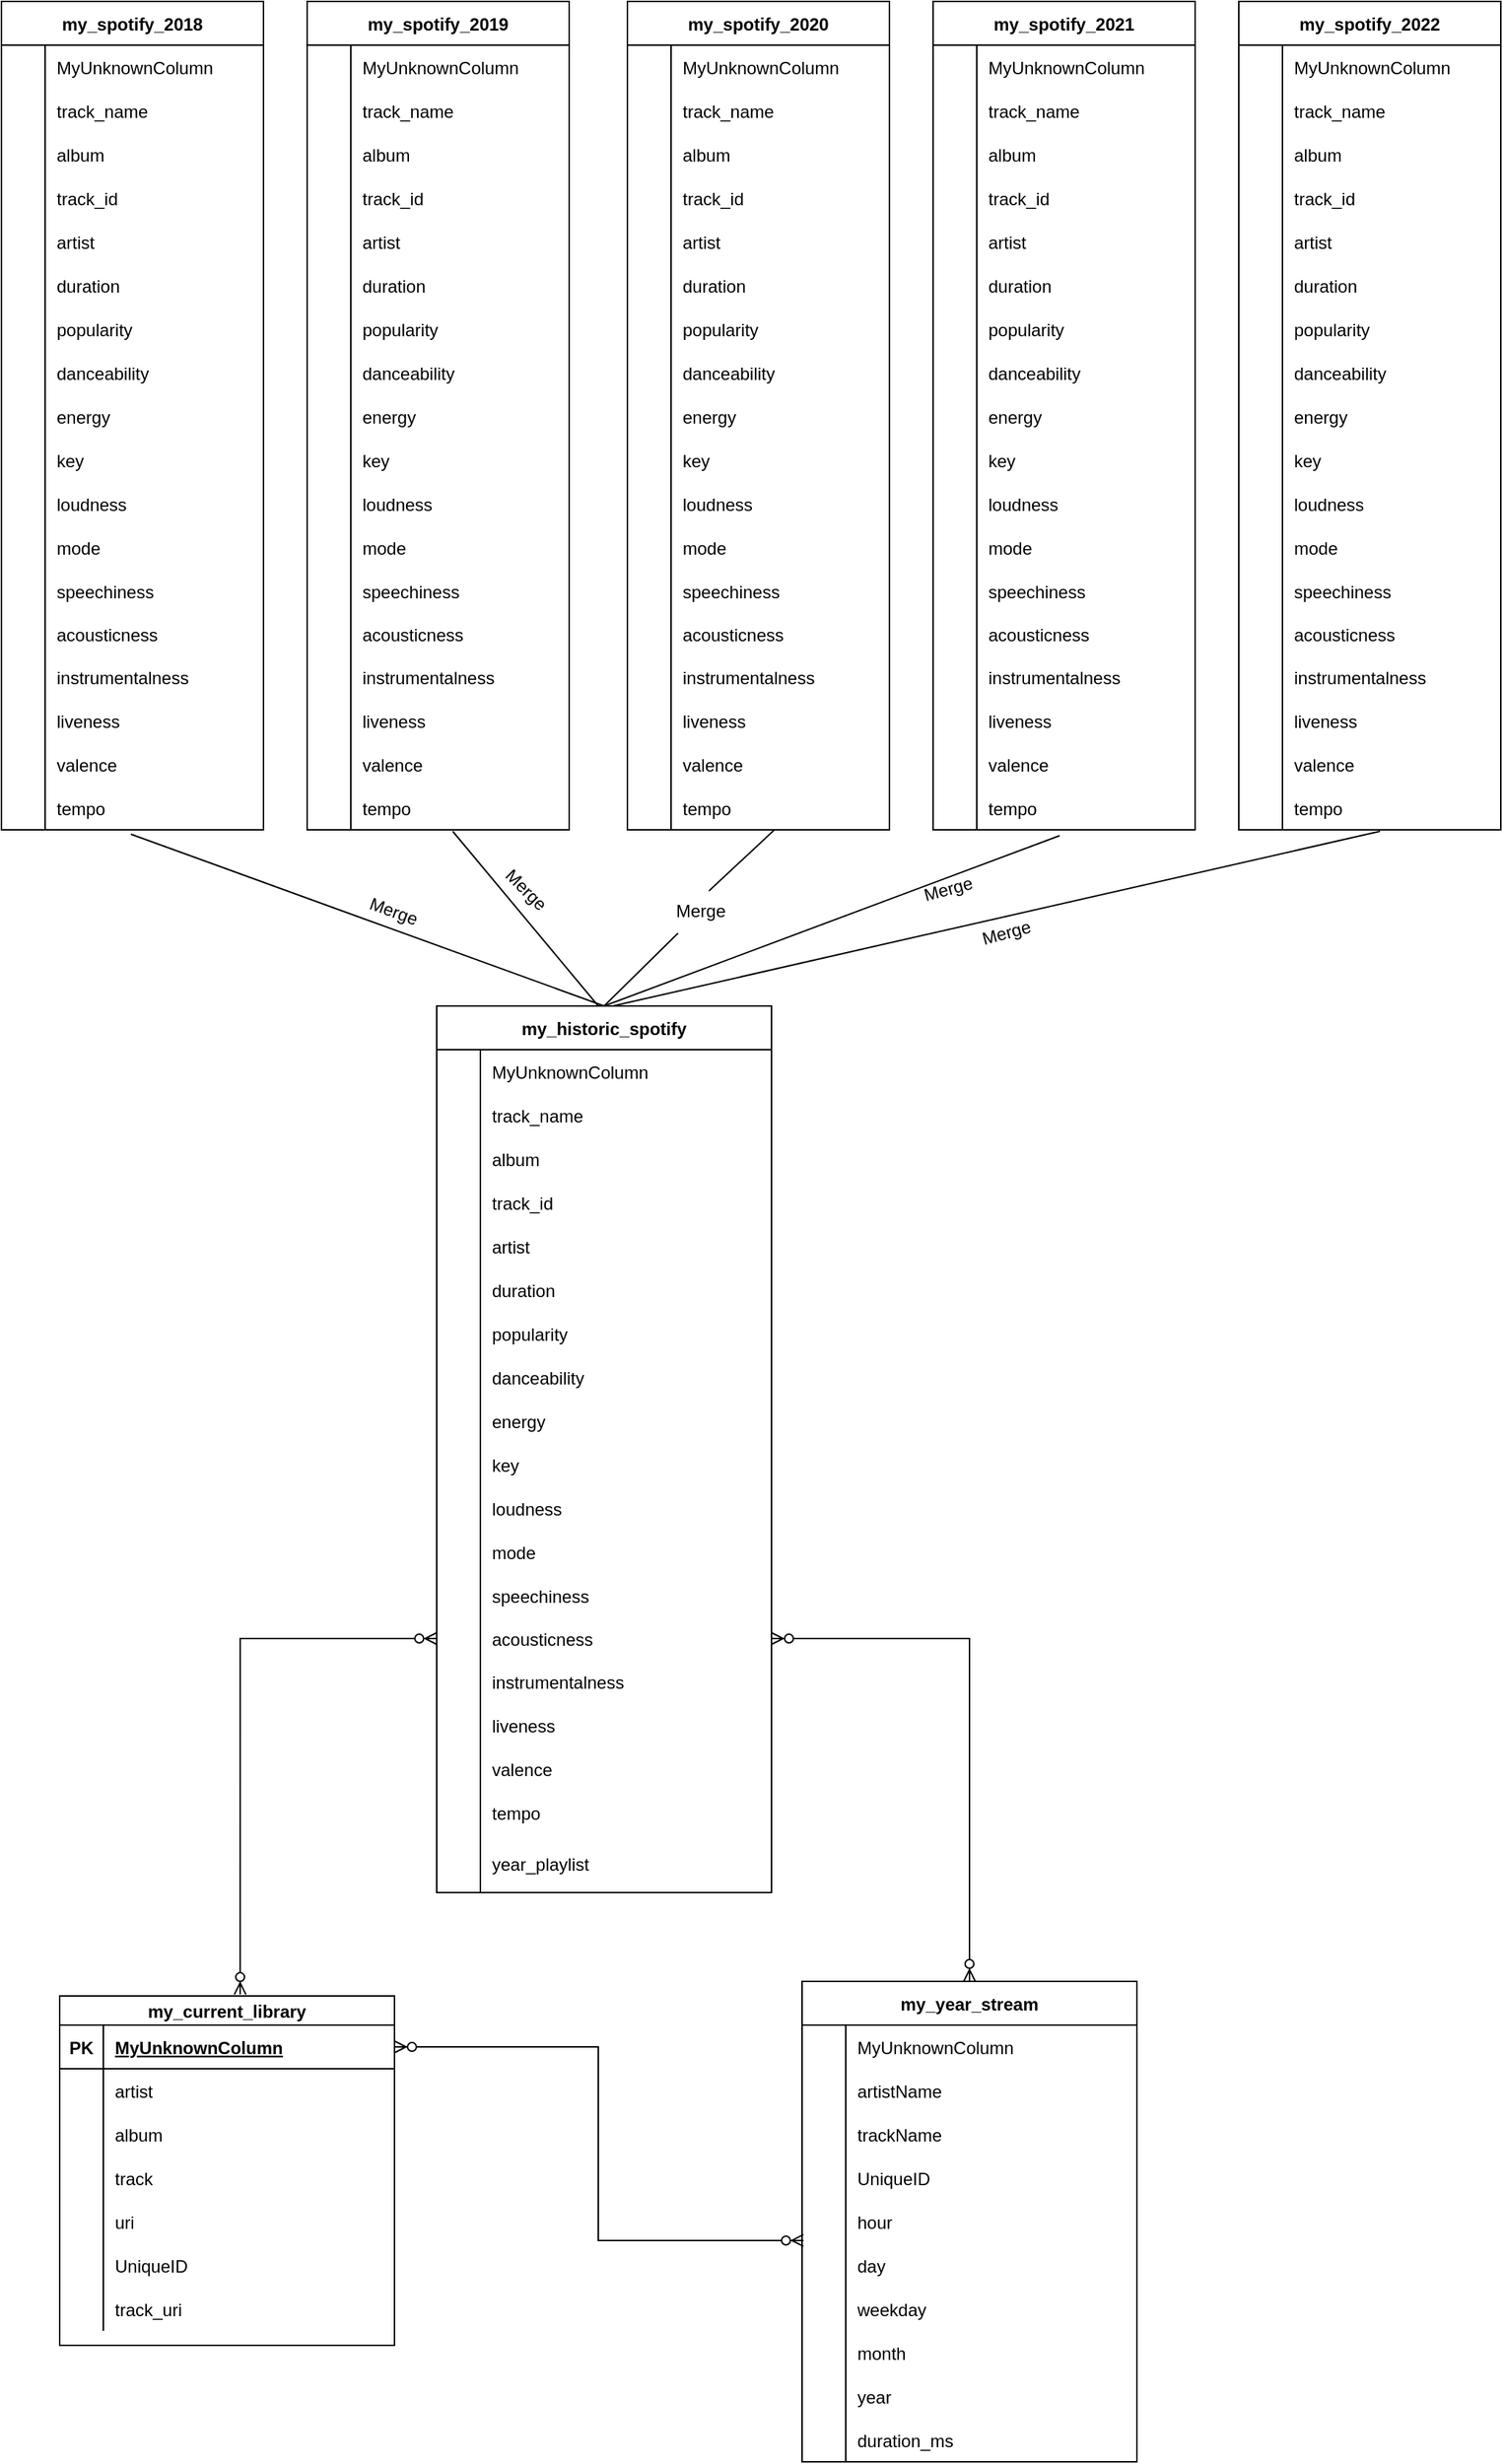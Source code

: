 <mxfile version="20.6.0" type="github"><diagram id="byk04bkDzAdMkArLuJ89" name="Page-1"><mxGraphModel dx="1186" dy="1894" grid="1" gridSize="10" guides="1" tooltips="1" connect="1" arrows="1" fold="1" page="1" pageScale="1" pageWidth="827" pageHeight="1169" math="0" shadow="0"><root><mxCell id="0"/><mxCell id="1" parent="0"/><mxCell id="ZcD1vHjUvjTq0MyI0zWB-1" value="my_historic_spotify" style="shape=table;startSize=30;container=1;collapsible=1;childLayout=tableLayout;fixedRows=1;rowLines=0;fontStyle=1;align=center;resizeLast=1;" vertex="1" parent="1"><mxGeometry x="299" y="430" width="230" height="609" as="geometry"/></mxCell><mxCell id="ZcD1vHjUvjTq0MyI0zWB-5" value="" style="shape=tableRow;horizontal=0;startSize=0;swimlaneHead=0;swimlaneBody=0;fillColor=none;collapsible=0;dropTarget=0;points=[[0,0.5],[1,0.5]];portConstraint=eastwest;top=0;left=0;right=0;bottom=0;" vertex="1" parent="ZcD1vHjUvjTq0MyI0zWB-1"><mxGeometry y="30" width="230" height="30" as="geometry"/></mxCell><mxCell id="ZcD1vHjUvjTq0MyI0zWB-6" value="" style="shape=partialRectangle;connectable=0;fillColor=none;top=0;left=0;bottom=0;right=0;editable=1;overflow=hidden;" vertex="1" parent="ZcD1vHjUvjTq0MyI0zWB-5"><mxGeometry width="30" height="30" as="geometry"><mxRectangle width="30" height="30" as="alternateBounds"/></mxGeometry></mxCell><mxCell id="ZcD1vHjUvjTq0MyI0zWB-7" value="MyUnknownColumn" style="shape=partialRectangle;connectable=0;fillColor=none;top=0;left=0;bottom=0;right=0;align=left;spacingLeft=6;overflow=hidden;" vertex="1" parent="ZcD1vHjUvjTq0MyI0zWB-5"><mxGeometry x="30" width="200" height="30" as="geometry"><mxRectangle width="200" height="30" as="alternateBounds"/></mxGeometry></mxCell><mxCell id="ZcD1vHjUvjTq0MyI0zWB-8" value="" style="shape=tableRow;horizontal=0;startSize=0;swimlaneHead=0;swimlaneBody=0;fillColor=none;collapsible=0;dropTarget=0;points=[[0,0.5],[1,0.5]];portConstraint=eastwest;top=0;left=0;right=0;bottom=0;" vertex="1" parent="ZcD1vHjUvjTq0MyI0zWB-1"><mxGeometry y="60" width="230" height="30" as="geometry"/></mxCell><mxCell id="ZcD1vHjUvjTq0MyI0zWB-9" value="" style="shape=partialRectangle;connectable=0;fillColor=none;top=0;left=0;bottom=0;right=0;editable=1;overflow=hidden;" vertex="1" parent="ZcD1vHjUvjTq0MyI0zWB-8"><mxGeometry width="30" height="30" as="geometry"><mxRectangle width="30" height="30" as="alternateBounds"/></mxGeometry></mxCell><mxCell id="ZcD1vHjUvjTq0MyI0zWB-10" value="track_name" style="shape=partialRectangle;connectable=0;fillColor=none;top=0;left=0;bottom=0;right=0;align=left;spacingLeft=6;overflow=hidden;" vertex="1" parent="ZcD1vHjUvjTq0MyI0zWB-8"><mxGeometry x="30" width="200" height="30" as="geometry"><mxRectangle width="200" height="30" as="alternateBounds"/></mxGeometry></mxCell><mxCell id="ZcD1vHjUvjTq0MyI0zWB-11" value="" style="shape=tableRow;horizontal=0;startSize=0;swimlaneHead=0;swimlaneBody=0;fillColor=none;collapsible=0;dropTarget=0;points=[[0,0.5],[1,0.5]];portConstraint=eastwest;top=0;left=0;right=0;bottom=0;" vertex="1" parent="ZcD1vHjUvjTq0MyI0zWB-1"><mxGeometry y="90" width="230" height="30" as="geometry"/></mxCell><mxCell id="ZcD1vHjUvjTq0MyI0zWB-12" value="" style="shape=partialRectangle;connectable=0;fillColor=none;top=0;left=0;bottom=0;right=0;editable=1;overflow=hidden;" vertex="1" parent="ZcD1vHjUvjTq0MyI0zWB-11"><mxGeometry width="30" height="30" as="geometry"><mxRectangle width="30" height="30" as="alternateBounds"/></mxGeometry></mxCell><mxCell id="ZcD1vHjUvjTq0MyI0zWB-13" value="album" style="shape=partialRectangle;connectable=0;fillColor=none;top=0;left=0;bottom=0;right=0;align=left;spacingLeft=6;overflow=hidden;" vertex="1" parent="ZcD1vHjUvjTq0MyI0zWB-11"><mxGeometry x="30" width="200" height="30" as="geometry"><mxRectangle width="200" height="30" as="alternateBounds"/></mxGeometry></mxCell><mxCell id="ZcD1vHjUvjTq0MyI0zWB-14" value="" style="shape=tableRow;horizontal=0;startSize=0;swimlaneHead=0;swimlaneBody=0;fillColor=none;collapsible=0;dropTarget=0;points=[[0,0.5],[1,0.5]];portConstraint=eastwest;top=0;left=0;right=0;bottom=0;" vertex="1" parent="ZcD1vHjUvjTq0MyI0zWB-1"><mxGeometry y="120" width="230" height="30" as="geometry"/></mxCell><mxCell id="ZcD1vHjUvjTq0MyI0zWB-15" value="" style="shape=partialRectangle;connectable=0;fillColor=none;top=0;left=0;bottom=0;right=0;editable=1;overflow=hidden;" vertex="1" parent="ZcD1vHjUvjTq0MyI0zWB-14"><mxGeometry width="30" height="30" as="geometry"><mxRectangle width="30" height="30" as="alternateBounds"/></mxGeometry></mxCell><mxCell id="ZcD1vHjUvjTq0MyI0zWB-16" value="track_id" style="shape=partialRectangle;connectable=0;fillColor=none;top=0;left=0;bottom=0;right=0;align=left;spacingLeft=6;overflow=hidden;" vertex="1" parent="ZcD1vHjUvjTq0MyI0zWB-14"><mxGeometry x="30" width="200" height="30" as="geometry"><mxRectangle width="200" height="30" as="alternateBounds"/></mxGeometry></mxCell><mxCell id="ZcD1vHjUvjTq0MyI0zWB-17" value="" style="shape=tableRow;horizontal=0;startSize=0;swimlaneHead=0;swimlaneBody=0;fillColor=none;collapsible=0;dropTarget=0;points=[[0,0.5],[1,0.5]];portConstraint=eastwest;top=0;left=0;right=0;bottom=0;" vertex="1" parent="ZcD1vHjUvjTq0MyI0zWB-1"><mxGeometry y="150" width="230" height="30" as="geometry"/></mxCell><mxCell id="ZcD1vHjUvjTq0MyI0zWB-18" value="" style="shape=partialRectangle;connectable=0;fillColor=none;top=0;left=0;bottom=0;right=0;editable=1;overflow=hidden;" vertex="1" parent="ZcD1vHjUvjTq0MyI0zWB-17"><mxGeometry width="30" height="30" as="geometry"><mxRectangle width="30" height="30" as="alternateBounds"/></mxGeometry></mxCell><mxCell id="ZcD1vHjUvjTq0MyI0zWB-19" value="artist" style="shape=partialRectangle;connectable=0;fillColor=none;top=0;left=0;bottom=0;right=0;align=left;spacingLeft=6;overflow=hidden;" vertex="1" parent="ZcD1vHjUvjTq0MyI0zWB-17"><mxGeometry x="30" width="200" height="30" as="geometry"><mxRectangle width="200" height="30" as="alternateBounds"/></mxGeometry></mxCell><mxCell id="ZcD1vHjUvjTq0MyI0zWB-20" value="" style="shape=tableRow;horizontal=0;startSize=0;swimlaneHead=0;swimlaneBody=0;fillColor=none;collapsible=0;dropTarget=0;points=[[0,0.5],[1,0.5]];portConstraint=eastwest;top=0;left=0;right=0;bottom=0;" vertex="1" parent="ZcD1vHjUvjTq0MyI0zWB-1"><mxGeometry y="180" width="230" height="30" as="geometry"/></mxCell><mxCell id="ZcD1vHjUvjTq0MyI0zWB-21" value="" style="shape=partialRectangle;connectable=0;fillColor=none;top=0;left=0;bottom=0;right=0;editable=1;overflow=hidden;" vertex="1" parent="ZcD1vHjUvjTq0MyI0zWB-20"><mxGeometry width="30" height="30" as="geometry"><mxRectangle width="30" height="30" as="alternateBounds"/></mxGeometry></mxCell><mxCell id="ZcD1vHjUvjTq0MyI0zWB-22" value="duration" style="shape=partialRectangle;connectable=0;fillColor=none;top=0;left=0;bottom=0;right=0;align=left;spacingLeft=6;overflow=hidden;" vertex="1" parent="ZcD1vHjUvjTq0MyI0zWB-20"><mxGeometry x="30" width="200" height="30" as="geometry"><mxRectangle width="200" height="30" as="alternateBounds"/></mxGeometry></mxCell><mxCell id="ZcD1vHjUvjTq0MyI0zWB-23" value="" style="shape=tableRow;horizontal=0;startSize=0;swimlaneHead=0;swimlaneBody=0;fillColor=none;collapsible=0;dropTarget=0;points=[[0,0.5],[1,0.5]];portConstraint=eastwest;top=0;left=0;right=0;bottom=0;" vertex="1" parent="ZcD1vHjUvjTq0MyI0zWB-1"><mxGeometry y="210" width="230" height="30" as="geometry"/></mxCell><mxCell id="ZcD1vHjUvjTq0MyI0zWB-24" value="" style="shape=partialRectangle;connectable=0;fillColor=none;top=0;left=0;bottom=0;right=0;editable=1;overflow=hidden;" vertex="1" parent="ZcD1vHjUvjTq0MyI0zWB-23"><mxGeometry width="30" height="30" as="geometry"><mxRectangle width="30" height="30" as="alternateBounds"/></mxGeometry></mxCell><mxCell id="ZcD1vHjUvjTq0MyI0zWB-25" value="popularity" style="shape=partialRectangle;connectable=0;fillColor=none;top=0;left=0;bottom=0;right=0;align=left;spacingLeft=6;overflow=hidden;" vertex="1" parent="ZcD1vHjUvjTq0MyI0zWB-23"><mxGeometry x="30" width="200" height="30" as="geometry"><mxRectangle width="200" height="30" as="alternateBounds"/></mxGeometry></mxCell><mxCell id="ZcD1vHjUvjTq0MyI0zWB-26" value="" style="shape=tableRow;horizontal=0;startSize=0;swimlaneHead=0;swimlaneBody=0;fillColor=none;collapsible=0;dropTarget=0;points=[[0,0.5],[1,0.5]];portConstraint=eastwest;top=0;left=0;right=0;bottom=0;" vertex="1" parent="ZcD1vHjUvjTq0MyI0zWB-1"><mxGeometry y="240" width="230" height="30" as="geometry"/></mxCell><mxCell id="ZcD1vHjUvjTq0MyI0zWB-27" value="" style="shape=partialRectangle;connectable=0;fillColor=none;top=0;left=0;bottom=0;right=0;editable=1;overflow=hidden;" vertex="1" parent="ZcD1vHjUvjTq0MyI0zWB-26"><mxGeometry width="30" height="30" as="geometry"><mxRectangle width="30" height="30" as="alternateBounds"/></mxGeometry></mxCell><mxCell id="ZcD1vHjUvjTq0MyI0zWB-28" value="danceability" style="shape=partialRectangle;connectable=0;fillColor=none;top=0;left=0;bottom=0;right=0;align=left;spacingLeft=6;overflow=hidden;" vertex="1" parent="ZcD1vHjUvjTq0MyI0zWB-26"><mxGeometry x="30" width="200" height="30" as="geometry"><mxRectangle width="200" height="30" as="alternateBounds"/></mxGeometry></mxCell><mxCell id="ZcD1vHjUvjTq0MyI0zWB-29" value="" style="shape=tableRow;horizontal=0;startSize=0;swimlaneHead=0;swimlaneBody=0;fillColor=none;collapsible=0;dropTarget=0;points=[[0,0.5],[1,0.5]];portConstraint=eastwest;top=0;left=0;right=0;bottom=0;" vertex="1" parent="ZcD1vHjUvjTq0MyI0zWB-1"><mxGeometry y="270" width="230" height="30" as="geometry"/></mxCell><mxCell id="ZcD1vHjUvjTq0MyI0zWB-30" value="" style="shape=partialRectangle;connectable=0;fillColor=none;top=0;left=0;bottom=0;right=0;editable=1;overflow=hidden;" vertex="1" parent="ZcD1vHjUvjTq0MyI0zWB-29"><mxGeometry width="30" height="30" as="geometry"><mxRectangle width="30" height="30" as="alternateBounds"/></mxGeometry></mxCell><mxCell id="ZcD1vHjUvjTq0MyI0zWB-31" value="energy" style="shape=partialRectangle;connectable=0;fillColor=none;top=0;left=0;bottom=0;right=0;align=left;spacingLeft=6;overflow=hidden;" vertex="1" parent="ZcD1vHjUvjTq0MyI0zWB-29"><mxGeometry x="30" width="200" height="30" as="geometry"><mxRectangle width="200" height="30" as="alternateBounds"/></mxGeometry></mxCell><mxCell id="ZcD1vHjUvjTq0MyI0zWB-32" value="" style="shape=tableRow;horizontal=0;startSize=0;swimlaneHead=0;swimlaneBody=0;fillColor=none;collapsible=0;dropTarget=0;points=[[0,0.5],[1,0.5]];portConstraint=eastwest;top=0;left=0;right=0;bottom=0;" vertex="1" parent="ZcD1vHjUvjTq0MyI0zWB-1"><mxGeometry y="300" width="230" height="30" as="geometry"/></mxCell><mxCell id="ZcD1vHjUvjTq0MyI0zWB-33" value="" style="shape=partialRectangle;connectable=0;fillColor=none;top=0;left=0;bottom=0;right=0;editable=1;overflow=hidden;" vertex="1" parent="ZcD1vHjUvjTq0MyI0zWB-32"><mxGeometry width="30" height="30" as="geometry"><mxRectangle width="30" height="30" as="alternateBounds"/></mxGeometry></mxCell><mxCell id="ZcD1vHjUvjTq0MyI0zWB-34" value="key" style="shape=partialRectangle;connectable=0;fillColor=none;top=0;left=0;bottom=0;right=0;align=left;spacingLeft=6;overflow=hidden;" vertex="1" parent="ZcD1vHjUvjTq0MyI0zWB-32"><mxGeometry x="30" width="200" height="30" as="geometry"><mxRectangle width="200" height="30" as="alternateBounds"/></mxGeometry></mxCell><mxCell id="ZcD1vHjUvjTq0MyI0zWB-35" value="" style="shape=tableRow;horizontal=0;startSize=0;swimlaneHead=0;swimlaneBody=0;fillColor=none;collapsible=0;dropTarget=0;points=[[0,0.5],[1,0.5]];portConstraint=eastwest;top=0;left=0;right=0;bottom=0;" vertex="1" parent="ZcD1vHjUvjTq0MyI0zWB-1"><mxGeometry y="330" width="230" height="30" as="geometry"/></mxCell><mxCell id="ZcD1vHjUvjTq0MyI0zWB-36" value="" style="shape=partialRectangle;connectable=0;fillColor=none;top=0;left=0;bottom=0;right=0;editable=1;overflow=hidden;" vertex="1" parent="ZcD1vHjUvjTq0MyI0zWB-35"><mxGeometry width="30" height="30" as="geometry"><mxRectangle width="30" height="30" as="alternateBounds"/></mxGeometry></mxCell><mxCell id="ZcD1vHjUvjTq0MyI0zWB-37" value="loudness" style="shape=partialRectangle;connectable=0;fillColor=none;top=0;left=0;bottom=0;right=0;align=left;spacingLeft=6;overflow=hidden;" vertex="1" parent="ZcD1vHjUvjTq0MyI0zWB-35"><mxGeometry x="30" width="200" height="30" as="geometry"><mxRectangle width="200" height="30" as="alternateBounds"/></mxGeometry></mxCell><mxCell id="ZcD1vHjUvjTq0MyI0zWB-38" value="" style="shape=tableRow;horizontal=0;startSize=0;swimlaneHead=0;swimlaneBody=0;fillColor=none;collapsible=0;dropTarget=0;points=[[0,0.5],[1,0.5]];portConstraint=eastwest;top=0;left=0;right=0;bottom=0;" vertex="1" parent="ZcD1vHjUvjTq0MyI0zWB-1"><mxGeometry y="360" width="230" height="30" as="geometry"/></mxCell><mxCell id="ZcD1vHjUvjTq0MyI0zWB-39" value="" style="shape=partialRectangle;connectable=0;fillColor=none;top=0;left=0;bottom=0;right=0;editable=1;overflow=hidden;" vertex="1" parent="ZcD1vHjUvjTq0MyI0zWB-38"><mxGeometry width="30" height="30" as="geometry"><mxRectangle width="30" height="30" as="alternateBounds"/></mxGeometry></mxCell><mxCell id="ZcD1vHjUvjTq0MyI0zWB-40" value="mode" style="shape=partialRectangle;connectable=0;fillColor=none;top=0;left=0;bottom=0;right=0;align=left;spacingLeft=6;overflow=hidden;" vertex="1" parent="ZcD1vHjUvjTq0MyI0zWB-38"><mxGeometry x="30" width="200" height="30" as="geometry"><mxRectangle width="200" height="30" as="alternateBounds"/></mxGeometry></mxCell><mxCell id="ZcD1vHjUvjTq0MyI0zWB-41" value="" style="shape=tableRow;horizontal=0;startSize=0;swimlaneHead=0;swimlaneBody=0;fillColor=none;collapsible=0;dropTarget=0;points=[[0,0.5],[1,0.5]];portConstraint=eastwest;top=0;left=0;right=0;bottom=0;" vertex="1" parent="ZcD1vHjUvjTq0MyI0zWB-1"><mxGeometry y="390" width="230" height="30" as="geometry"/></mxCell><mxCell id="ZcD1vHjUvjTq0MyI0zWB-42" value="" style="shape=partialRectangle;connectable=0;fillColor=none;top=0;left=0;bottom=0;right=0;editable=1;overflow=hidden;" vertex="1" parent="ZcD1vHjUvjTq0MyI0zWB-41"><mxGeometry width="30" height="30" as="geometry"><mxRectangle width="30" height="30" as="alternateBounds"/></mxGeometry></mxCell><mxCell id="ZcD1vHjUvjTq0MyI0zWB-43" value="speechiness" style="shape=partialRectangle;connectable=0;fillColor=none;top=0;left=0;bottom=0;right=0;align=left;spacingLeft=6;overflow=hidden;" vertex="1" parent="ZcD1vHjUvjTq0MyI0zWB-41"><mxGeometry x="30" width="200" height="30" as="geometry"><mxRectangle width="200" height="30" as="alternateBounds"/></mxGeometry></mxCell><mxCell id="ZcD1vHjUvjTq0MyI0zWB-44" value="" style="shape=tableRow;horizontal=0;startSize=0;swimlaneHead=0;swimlaneBody=0;fillColor=none;collapsible=0;dropTarget=0;points=[[0,0.5],[1,0.5]];portConstraint=eastwest;top=0;left=0;right=0;bottom=0;" vertex="1" parent="ZcD1vHjUvjTq0MyI0zWB-1"><mxGeometry y="420" width="230" height="29" as="geometry"/></mxCell><mxCell id="ZcD1vHjUvjTq0MyI0zWB-45" value="" style="shape=partialRectangle;connectable=0;fillColor=none;top=0;left=0;bottom=0;right=0;editable=1;overflow=hidden;" vertex="1" parent="ZcD1vHjUvjTq0MyI0zWB-44"><mxGeometry width="30" height="29" as="geometry"><mxRectangle width="30" height="29" as="alternateBounds"/></mxGeometry></mxCell><mxCell id="ZcD1vHjUvjTq0MyI0zWB-46" value="acousticness" style="shape=partialRectangle;connectable=0;fillColor=none;top=0;left=0;bottom=0;right=0;align=left;spacingLeft=6;overflow=hidden;" vertex="1" parent="ZcD1vHjUvjTq0MyI0zWB-44"><mxGeometry x="30" width="200" height="29" as="geometry"><mxRectangle width="200" height="29" as="alternateBounds"/></mxGeometry></mxCell><mxCell id="ZcD1vHjUvjTq0MyI0zWB-47" value="" style="shape=tableRow;horizontal=0;startSize=0;swimlaneHead=0;swimlaneBody=0;fillColor=none;collapsible=0;dropTarget=0;points=[[0,0.5],[1,0.5]];portConstraint=eastwest;top=0;left=0;right=0;bottom=0;" vertex="1" parent="ZcD1vHjUvjTq0MyI0zWB-1"><mxGeometry y="449" width="230" height="30" as="geometry"/></mxCell><mxCell id="ZcD1vHjUvjTq0MyI0zWB-48" value="" style="shape=partialRectangle;connectable=0;fillColor=none;top=0;left=0;bottom=0;right=0;editable=1;overflow=hidden;" vertex="1" parent="ZcD1vHjUvjTq0MyI0zWB-47"><mxGeometry width="30" height="30" as="geometry"><mxRectangle width="30" height="30" as="alternateBounds"/></mxGeometry></mxCell><mxCell id="ZcD1vHjUvjTq0MyI0zWB-49" value="instrumentalness" style="shape=partialRectangle;connectable=0;fillColor=none;top=0;left=0;bottom=0;right=0;align=left;spacingLeft=6;overflow=hidden;" vertex="1" parent="ZcD1vHjUvjTq0MyI0zWB-47"><mxGeometry x="30" width="200" height="30" as="geometry"><mxRectangle width="200" height="30" as="alternateBounds"/></mxGeometry></mxCell><mxCell id="ZcD1vHjUvjTq0MyI0zWB-50" value="" style="shape=tableRow;horizontal=0;startSize=0;swimlaneHead=0;swimlaneBody=0;fillColor=none;collapsible=0;dropTarget=0;points=[[0,0.5],[1,0.5]];portConstraint=eastwest;top=0;left=0;right=0;bottom=0;" vertex="1" parent="ZcD1vHjUvjTq0MyI0zWB-1"><mxGeometry y="479" width="230" height="30" as="geometry"/></mxCell><mxCell id="ZcD1vHjUvjTq0MyI0zWB-51" value="" style="shape=partialRectangle;connectable=0;fillColor=none;top=0;left=0;bottom=0;right=0;editable=1;overflow=hidden;" vertex="1" parent="ZcD1vHjUvjTq0MyI0zWB-50"><mxGeometry width="30" height="30" as="geometry"><mxRectangle width="30" height="30" as="alternateBounds"/></mxGeometry></mxCell><mxCell id="ZcD1vHjUvjTq0MyI0zWB-52" value="liveness" style="shape=partialRectangle;connectable=0;fillColor=none;top=0;left=0;bottom=0;right=0;align=left;spacingLeft=6;overflow=hidden;" vertex="1" parent="ZcD1vHjUvjTq0MyI0zWB-50"><mxGeometry x="30" width="200" height="30" as="geometry"><mxRectangle width="200" height="30" as="alternateBounds"/></mxGeometry></mxCell><mxCell id="ZcD1vHjUvjTq0MyI0zWB-53" value="" style="shape=tableRow;horizontal=0;startSize=0;swimlaneHead=0;swimlaneBody=0;fillColor=none;collapsible=0;dropTarget=0;points=[[0,0.5],[1,0.5]];portConstraint=eastwest;top=0;left=0;right=0;bottom=0;" vertex="1" parent="ZcD1vHjUvjTq0MyI0zWB-1"><mxGeometry y="509" width="230" height="30" as="geometry"/></mxCell><mxCell id="ZcD1vHjUvjTq0MyI0zWB-54" value="" style="shape=partialRectangle;connectable=0;fillColor=none;top=0;left=0;bottom=0;right=0;editable=1;overflow=hidden;" vertex="1" parent="ZcD1vHjUvjTq0MyI0zWB-53"><mxGeometry width="30" height="30" as="geometry"><mxRectangle width="30" height="30" as="alternateBounds"/></mxGeometry></mxCell><mxCell id="ZcD1vHjUvjTq0MyI0zWB-55" value="valence" style="shape=partialRectangle;connectable=0;fillColor=none;top=0;left=0;bottom=0;right=0;align=left;spacingLeft=6;overflow=hidden;" vertex="1" parent="ZcD1vHjUvjTq0MyI0zWB-53"><mxGeometry x="30" width="200" height="30" as="geometry"><mxRectangle width="200" height="30" as="alternateBounds"/></mxGeometry></mxCell><mxCell id="ZcD1vHjUvjTq0MyI0zWB-56" value="" style="shape=tableRow;horizontal=0;startSize=0;swimlaneHead=0;swimlaneBody=0;fillColor=none;collapsible=0;dropTarget=0;points=[[0,0.5],[1,0.5]];portConstraint=eastwest;top=0;left=0;right=0;bottom=0;" vertex="1" parent="ZcD1vHjUvjTq0MyI0zWB-1"><mxGeometry y="539" width="230" height="30" as="geometry"/></mxCell><mxCell id="ZcD1vHjUvjTq0MyI0zWB-57" value="" style="shape=partialRectangle;connectable=0;fillColor=none;top=0;left=0;bottom=0;right=0;editable=1;overflow=hidden;" vertex="1" parent="ZcD1vHjUvjTq0MyI0zWB-56"><mxGeometry width="30" height="30" as="geometry"><mxRectangle width="30" height="30" as="alternateBounds"/></mxGeometry></mxCell><mxCell id="ZcD1vHjUvjTq0MyI0zWB-58" value="tempo" style="shape=partialRectangle;connectable=0;fillColor=none;top=0;left=0;bottom=0;right=0;align=left;spacingLeft=6;overflow=hidden;" vertex="1" parent="ZcD1vHjUvjTq0MyI0zWB-56"><mxGeometry x="30" width="200" height="30" as="geometry"><mxRectangle width="200" height="30" as="alternateBounds"/></mxGeometry></mxCell><mxCell id="ZcD1vHjUvjTq0MyI0zWB-59" value="" style="shape=tableRow;horizontal=0;startSize=0;swimlaneHead=0;swimlaneBody=0;fillColor=none;collapsible=0;dropTarget=0;points=[[0,0.5],[1,0.5]];portConstraint=eastwest;top=0;left=0;right=0;bottom=0;" vertex="1" parent="ZcD1vHjUvjTq0MyI0zWB-1"><mxGeometry y="569" width="230" height="40" as="geometry"/></mxCell><mxCell id="ZcD1vHjUvjTq0MyI0zWB-60" value="" style="shape=partialRectangle;connectable=0;fillColor=none;top=0;left=0;bottom=0;right=0;editable=1;overflow=hidden;" vertex="1" parent="ZcD1vHjUvjTq0MyI0zWB-59"><mxGeometry width="30" height="40" as="geometry"><mxRectangle width="30" height="40" as="alternateBounds"/></mxGeometry></mxCell><mxCell id="ZcD1vHjUvjTq0MyI0zWB-61" value="year_playlist" style="shape=partialRectangle;connectable=0;fillColor=none;top=0;left=0;bottom=0;right=0;align=left;spacingLeft=6;overflow=hidden;" vertex="1" parent="ZcD1vHjUvjTq0MyI0zWB-59"><mxGeometry x="30" width="200" height="40" as="geometry"><mxRectangle width="200" height="40" as="alternateBounds"/></mxGeometry></mxCell><mxCell id="ZcD1vHjUvjTq0MyI0zWB-62" value="my_current_library" style="shape=table;startSize=20;container=1;collapsible=1;childLayout=tableLayout;fixedRows=1;rowLines=0;fontStyle=1;align=center;resizeLast=1;" vertex="1" parent="1"><mxGeometry x="40" y="1110" width="230" height="240" as="geometry"/></mxCell><mxCell id="ZcD1vHjUvjTq0MyI0zWB-63" value="" style="shape=tableRow;horizontal=0;startSize=0;swimlaneHead=0;swimlaneBody=0;fillColor=none;collapsible=0;dropTarget=0;points=[[0,0.5],[1,0.5]];portConstraint=eastwest;top=0;left=0;right=0;bottom=1;" vertex="1" parent="ZcD1vHjUvjTq0MyI0zWB-62"><mxGeometry y="20" width="230" height="30" as="geometry"/></mxCell><mxCell id="ZcD1vHjUvjTq0MyI0zWB-64" value="PK" style="shape=partialRectangle;connectable=0;fillColor=none;top=0;left=0;bottom=0;right=0;fontStyle=1;overflow=hidden;" vertex="1" parent="ZcD1vHjUvjTq0MyI0zWB-63"><mxGeometry width="30" height="30" as="geometry"><mxRectangle width="30" height="30" as="alternateBounds"/></mxGeometry></mxCell><mxCell id="ZcD1vHjUvjTq0MyI0zWB-65" value="MyUnknownColumn" style="shape=partialRectangle;connectable=0;fillColor=none;top=0;left=0;bottom=0;right=0;align=left;spacingLeft=6;fontStyle=5;overflow=hidden;" vertex="1" parent="ZcD1vHjUvjTq0MyI0zWB-63"><mxGeometry x="30" width="200" height="30" as="geometry"><mxRectangle width="200" height="30" as="alternateBounds"/></mxGeometry></mxCell><mxCell id="ZcD1vHjUvjTq0MyI0zWB-69" value="" style="shape=tableRow;horizontal=0;startSize=0;swimlaneHead=0;swimlaneBody=0;fillColor=none;collapsible=0;dropTarget=0;points=[[0,0.5],[1,0.5]];portConstraint=eastwest;top=0;left=0;right=0;bottom=0;" vertex="1" parent="ZcD1vHjUvjTq0MyI0zWB-62"><mxGeometry y="50" width="230" height="30" as="geometry"/></mxCell><mxCell id="ZcD1vHjUvjTq0MyI0zWB-70" value="" style="shape=partialRectangle;connectable=0;fillColor=none;top=0;left=0;bottom=0;right=0;editable=1;overflow=hidden;" vertex="1" parent="ZcD1vHjUvjTq0MyI0zWB-69"><mxGeometry width="30" height="30" as="geometry"><mxRectangle width="30" height="30" as="alternateBounds"/></mxGeometry></mxCell><mxCell id="ZcD1vHjUvjTq0MyI0zWB-71" value="artist" style="shape=partialRectangle;connectable=0;fillColor=none;top=0;left=0;bottom=0;right=0;align=left;spacingLeft=6;overflow=hidden;" vertex="1" parent="ZcD1vHjUvjTq0MyI0zWB-69"><mxGeometry x="30" width="200" height="30" as="geometry"><mxRectangle width="200" height="30" as="alternateBounds"/></mxGeometry></mxCell><mxCell id="ZcD1vHjUvjTq0MyI0zWB-72" value="" style="shape=tableRow;horizontal=0;startSize=0;swimlaneHead=0;swimlaneBody=0;fillColor=none;collapsible=0;dropTarget=0;points=[[0,0.5],[1,0.5]];portConstraint=eastwest;top=0;left=0;right=0;bottom=0;" vertex="1" parent="ZcD1vHjUvjTq0MyI0zWB-62"><mxGeometry y="80" width="230" height="30" as="geometry"/></mxCell><mxCell id="ZcD1vHjUvjTq0MyI0zWB-73" value="" style="shape=partialRectangle;connectable=0;fillColor=none;top=0;left=0;bottom=0;right=0;editable=1;overflow=hidden;" vertex="1" parent="ZcD1vHjUvjTq0MyI0zWB-72"><mxGeometry width="30" height="30" as="geometry"><mxRectangle width="30" height="30" as="alternateBounds"/></mxGeometry></mxCell><mxCell id="ZcD1vHjUvjTq0MyI0zWB-74" value="album" style="shape=partialRectangle;connectable=0;fillColor=none;top=0;left=0;bottom=0;right=0;align=left;spacingLeft=6;overflow=hidden;" vertex="1" parent="ZcD1vHjUvjTq0MyI0zWB-72"><mxGeometry x="30" width="200" height="30" as="geometry"><mxRectangle width="200" height="30" as="alternateBounds"/></mxGeometry></mxCell><mxCell id="ZcD1vHjUvjTq0MyI0zWB-75" value="" style="shape=tableRow;horizontal=0;startSize=0;swimlaneHead=0;swimlaneBody=0;fillColor=none;collapsible=0;dropTarget=0;points=[[0,0.5],[1,0.5]];portConstraint=eastwest;top=0;left=0;right=0;bottom=0;" vertex="1" parent="ZcD1vHjUvjTq0MyI0zWB-62"><mxGeometry y="110" width="230" height="30" as="geometry"/></mxCell><mxCell id="ZcD1vHjUvjTq0MyI0zWB-76" value="" style="shape=partialRectangle;connectable=0;fillColor=none;top=0;left=0;bottom=0;right=0;editable=1;overflow=hidden;" vertex="1" parent="ZcD1vHjUvjTq0MyI0zWB-75"><mxGeometry width="30" height="30" as="geometry"><mxRectangle width="30" height="30" as="alternateBounds"/></mxGeometry></mxCell><mxCell id="ZcD1vHjUvjTq0MyI0zWB-77" value="track" style="shape=partialRectangle;connectable=0;fillColor=none;top=0;left=0;bottom=0;right=0;align=left;spacingLeft=6;overflow=hidden;" vertex="1" parent="ZcD1vHjUvjTq0MyI0zWB-75"><mxGeometry x="30" width="200" height="30" as="geometry"><mxRectangle width="200" height="30" as="alternateBounds"/></mxGeometry></mxCell><mxCell id="ZcD1vHjUvjTq0MyI0zWB-78" value="" style="shape=tableRow;horizontal=0;startSize=0;swimlaneHead=0;swimlaneBody=0;fillColor=none;collapsible=0;dropTarget=0;points=[[0,0.5],[1,0.5]];portConstraint=eastwest;top=0;left=0;right=0;bottom=0;" vertex="1" parent="ZcD1vHjUvjTq0MyI0zWB-62"><mxGeometry y="140" width="230" height="30" as="geometry"/></mxCell><mxCell id="ZcD1vHjUvjTq0MyI0zWB-79" value="" style="shape=partialRectangle;connectable=0;fillColor=none;top=0;left=0;bottom=0;right=0;editable=1;overflow=hidden;" vertex="1" parent="ZcD1vHjUvjTq0MyI0zWB-78"><mxGeometry width="30" height="30" as="geometry"><mxRectangle width="30" height="30" as="alternateBounds"/></mxGeometry></mxCell><mxCell id="ZcD1vHjUvjTq0MyI0zWB-80" value="uri" style="shape=partialRectangle;connectable=0;fillColor=none;top=0;left=0;bottom=0;right=0;align=left;spacingLeft=6;overflow=hidden;" vertex="1" parent="ZcD1vHjUvjTq0MyI0zWB-78"><mxGeometry x="30" width="200" height="30" as="geometry"><mxRectangle width="200" height="30" as="alternateBounds"/></mxGeometry></mxCell><mxCell id="ZcD1vHjUvjTq0MyI0zWB-81" value="" style="shape=tableRow;horizontal=0;startSize=0;swimlaneHead=0;swimlaneBody=0;fillColor=none;collapsible=0;dropTarget=0;points=[[0,0.5],[1,0.5]];portConstraint=eastwest;top=0;left=0;right=0;bottom=0;" vertex="1" parent="ZcD1vHjUvjTq0MyI0zWB-62"><mxGeometry y="170" width="230" height="30" as="geometry"/></mxCell><mxCell id="ZcD1vHjUvjTq0MyI0zWB-82" value="" style="shape=partialRectangle;connectable=0;fillColor=none;top=0;left=0;bottom=0;right=0;editable=1;overflow=hidden;" vertex="1" parent="ZcD1vHjUvjTq0MyI0zWB-81"><mxGeometry width="30" height="30" as="geometry"><mxRectangle width="30" height="30" as="alternateBounds"/></mxGeometry></mxCell><mxCell id="ZcD1vHjUvjTq0MyI0zWB-83" value="UniqueID" style="shape=partialRectangle;connectable=0;fillColor=none;top=0;left=0;bottom=0;right=0;align=left;spacingLeft=6;overflow=hidden;" vertex="1" parent="ZcD1vHjUvjTq0MyI0zWB-81"><mxGeometry x="30" width="200" height="30" as="geometry"><mxRectangle width="200" height="30" as="alternateBounds"/></mxGeometry></mxCell><mxCell id="ZcD1vHjUvjTq0MyI0zWB-84" value="" style="shape=tableRow;horizontal=0;startSize=0;swimlaneHead=0;swimlaneBody=0;fillColor=none;collapsible=0;dropTarget=0;points=[[0,0.5],[1,0.5]];portConstraint=eastwest;top=0;left=0;right=0;bottom=0;" vertex="1" parent="ZcD1vHjUvjTq0MyI0zWB-62"><mxGeometry y="200" width="230" height="30" as="geometry"/></mxCell><mxCell id="ZcD1vHjUvjTq0MyI0zWB-85" value="" style="shape=partialRectangle;connectable=0;fillColor=none;top=0;left=0;bottom=0;right=0;editable=1;overflow=hidden;" vertex="1" parent="ZcD1vHjUvjTq0MyI0zWB-84"><mxGeometry width="30" height="30" as="geometry"><mxRectangle width="30" height="30" as="alternateBounds"/></mxGeometry></mxCell><mxCell id="ZcD1vHjUvjTq0MyI0zWB-86" value="track_uri" style="shape=partialRectangle;connectable=0;fillColor=none;top=0;left=0;bottom=0;right=0;align=left;spacingLeft=6;overflow=hidden;" vertex="1" parent="ZcD1vHjUvjTq0MyI0zWB-84"><mxGeometry x="30" width="200" height="30" as="geometry"><mxRectangle width="200" height="30" as="alternateBounds"/></mxGeometry></mxCell><mxCell id="ZcD1vHjUvjTq0MyI0zWB-87" value="my_year_stream" style="shape=table;startSize=30;container=1;collapsible=1;childLayout=tableLayout;fixedRows=1;rowLines=0;fontStyle=1;align=center;resizeLast=1;" vertex="1" parent="1"><mxGeometry x="550" y="1100" width="230" height="330" as="geometry"/></mxCell><mxCell id="ZcD1vHjUvjTq0MyI0zWB-91" value="" style="shape=tableRow;horizontal=0;startSize=0;swimlaneHead=0;swimlaneBody=0;fillColor=none;collapsible=0;dropTarget=0;points=[[0,0.5],[1,0.5]];portConstraint=eastwest;top=0;left=0;right=0;bottom=0;" vertex="1" parent="ZcD1vHjUvjTq0MyI0zWB-87"><mxGeometry y="30" width="230" height="30" as="geometry"/></mxCell><mxCell id="ZcD1vHjUvjTq0MyI0zWB-92" value="" style="shape=partialRectangle;connectable=0;fillColor=none;top=0;left=0;bottom=0;right=0;editable=1;overflow=hidden;" vertex="1" parent="ZcD1vHjUvjTq0MyI0zWB-91"><mxGeometry width="30" height="30" as="geometry"><mxRectangle width="30" height="30" as="alternateBounds"/></mxGeometry></mxCell><mxCell id="ZcD1vHjUvjTq0MyI0zWB-93" value="MyUnknownColumn" style="shape=partialRectangle;connectable=0;fillColor=none;top=0;left=0;bottom=0;right=0;align=left;spacingLeft=6;overflow=hidden;" vertex="1" parent="ZcD1vHjUvjTq0MyI0zWB-91"><mxGeometry x="30" width="200" height="30" as="geometry"><mxRectangle width="200" height="30" as="alternateBounds"/></mxGeometry></mxCell><mxCell id="ZcD1vHjUvjTq0MyI0zWB-94" value="" style="shape=tableRow;horizontal=0;startSize=0;swimlaneHead=0;swimlaneBody=0;fillColor=none;collapsible=0;dropTarget=0;points=[[0,0.5],[1,0.5]];portConstraint=eastwest;top=0;left=0;right=0;bottom=0;" vertex="1" parent="ZcD1vHjUvjTq0MyI0zWB-87"><mxGeometry y="60" width="230" height="30" as="geometry"/></mxCell><mxCell id="ZcD1vHjUvjTq0MyI0zWB-95" value="" style="shape=partialRectangle;connectable=0;fillColor=none;top=0;left=0;bottom=0;right=0;editable=1;overflow=hidden;" vertex="1" parent="ZcD1vHjUvjTq0MyI0zWB-94"><mxGeometry width="30" height="30" as="geometry"><mxRectangle width="30" height="30" as="alternateBounds"/></mxGeometry></mxCell><mxCell id="ZcD1vHjUvjTq0MyI0zWB-96" value="artistName" style="shape=partialRectangle;connectable=0;fillColor=none;top=0;left=0;bottom=0;right=0;align=left;spacingLeft=6;overflow=hidden;" vertex="1" parent="ZcD1vHjUvjTq0MyI0zWB-94"><mxGeometry x="30" width="200" height="30" as="geometry"><mxRectangle width="200" height="30" as="alternateBounds"/></mxGeometry></mxCell><mxCell id="ZcD1vHjUvjTq0MyI0zWB-97" value="" style="shape=tableRow;horizontal=0;startSize=0;swimlaneHead=0;swimlaneBody=0;fillColor=none;collapsible=0;dropTarget=0;points=[[0,0.5],[1,0.5]];portConstraint=eastwest;top=0;left=0;right=0;bottom=0;" vertex="1" parent="ZcD1vHjUvjTq0MyI0zWB-87"><mxGeometry y="90" width="230" height="30" as="geometry"/></mxCell><mxCell id="ZcD1vHjUvjTq0MyI0zWB-98" value="" style="shape=partialRectangle;connectable=0;fillColor=none;top=0;left=0;bottom=0;right=0;editable=1;overflow=hidden;" vertex="1" parent="ZcD1vHjUvjTq0MyI0zWB-97"><mxGeometry width="30" height="30" as="geometry"><mxRectangle width="30" height="30" as="alternateBounds"/></mxGeometry></mxCell><mxCell id="ZcD1vHjUvjTq0MyI0zWB-99" value="trackName" style="shape=partialRectangle;connectable=0;fillColor=none;top=0;left=0;bottom=0;right=0;align=left;spacingLeft=6;overflow=hidden;" vertex="1" parent="ZcD1vHjUvjTq0MyI0zWB-97"><mxGeometry x="30" width="200" height="30" as="geometry"><mxRectangle width="200" height="30" as="alternateBounds"/></mxGeometry></mxCell><mxCell id="ZcD1vHjUvjTq0MyI0zWB-100" value="" style="shape=tableRow;horizontal=0;startSize=0;swimlaneHead=0;swimlaneBody=0;fillColor=none;collapsible=0;dropTarget=0;points=[[0,0.5],[1,0.5]];portConstraint=eastwest;top=0;left=0;right=0;bottom=0;" vertex="1" parent="ZcD1vHjUvjTq0MyI0zWB-87"><mxGeometry y="120" width="230" height="30" as="geometry"/></mxCell><mxCell id="ZcD1vHjUvjTq0MyI0zWB-101" value="" style="shape=partialRectangle;connectable=0;fillColor=none;top=0;left=0;bottom=0;right=0;editable=1;overflow=hidden;" vertex="1" parent="ZcD1vHjUvjTq0MyI0zWB-100"><mxGeometry width="30" height="30" as="geometry"><mxRectangle width="30" height="30" as="alternateBounds"/></mxGeometry></mxCell><mxCell id="ZcD1vHjUvjTq0MyI0zWB-102" value="UniqueID" style="shape=partialRectangle;connectable=0;fillColor=none;top=0;left=0;bottom=0;right=0;align=left;spacingLeft=6;overflow=hidden;" vertex="1" parent="ZcD1vHjUvjTq0MyI0zWB-100"><mxGeometry x="30" width="200" height="30" as="geometry"><mxRectangle width="200" height="30" as="alternateBounds"/></mxGeometry></mxCell><mxCell id="ZcD1vHjUvjTq0MyI0zWB-103" value="" style="shape=tableRow;horizontal=0;startSize=0;swimlaneHead=0;swimlaneBody=0;fillColor=none;collapsible=0;dropTarget=0;points=[[0,0.5],[1,0.5]];portConstraint=eastwest;top=0;left=0;right=0;bottom=0;" vertex="1" parent="ZcD1vHjUvjTq0MyI0zWB-87"><mxGeometry y="150" width="230" height="30" as="geometry"/></mxCell><mxCell id="ZcD1vHjUvjTq0MyI0zWB-104" value="" style="shape=partialRectangle;connectable=0;fillColor=none;top=0;left=0;bottom=0;right=0;editable=1;overflow=hidden;" vertex="1" parent="ZcD1vHjUvjTq0MyI0zWB-103"><mxGeometry width="30" height="30" as="geometry"><mxRectangle width="30" height="30" as="alternateBounds"/></mxGeometry></mxCell><mxCell id="ZcD1vHjUvjTq0MyI0zWB-105" value="hour" style="shape=partialRectangle;connectable=0;fillColor=none;top=0;left=0;bottom=0;right=0;align=left;spacingLeft=6;overflow=hidden;" vertex="1" parent="ZcD1vHjUvjTq0MyI0zWB-103"><mxGeometry x="30" width="200" height="30" as="geometry"><mxRectangle width="200" height="30" as="alternateBounds"/></mxGeometry></mxCell><mxCell id="ZcD1vHjUvjTq0MyI0zWB-106" value="" style="shape=tableRow;horizontal=0;startSize=0;swimlaneHead=0;swimlaneBody=0;fillColor=none;collapsible=0;dropTarget=0;points=[[0,0.5],[1,0.5]];portConstraint=eastwest;top=0;left=0;right=0;bottom=0;" vertex="1" parent="ZcD1vHjUvjTq0MyI0zWB-87"><mxGeometry y="180" width="230" height="30" as="geometry"/></mxCell><mxCell id="ZcD1vHjUvjTq0MyI0zWB-107" value="" style="shape=partialRectangle;connectable=0;fillColor=none;top=0;left=0;bottom=0;right=0;editable=1;overflow=hidden;" vertex="1" parent="ZcD1vHjUvjTq0MyI0zWB-106"><mxGeometry width="30" height="30" as="geometry"><mxRectangle width="30" height="30" as="alternateBounds"/></mxGeometry></mxCell><mxCell id="ZcD1vHjUvjTq0MyI0zWB-108" value="day" style="shape=partialRectangle;connectable=0;fillColor=none;top=0;left=0;bottom=0;right=0;align=left;spacingLeft=6;overflow=hidden;" vertex="1" parent="ZcD1vHjUvjTq0MyI0zWB-106"><mxGeometry x="30" width="200" height="30" as="geometry"><mxRectangle width="200" height="30" as="alternateBounds"/></mxGeometry></mxCell><mxCell id="ZcD1vHjUvjTq0MyI0zWB-109" value="" style="shape=tableRow;horizontal=0;startSize=0;swimlaneHead=0;swimlaneBody=0;fillColor=none;collapsible=0;dropTarget=0;points=[[0,0.5],[1,0.5]];portConstraint=eastwest;top=0;left=0;right=0;bottom=0;" vertex="1" parent="ZcD1vHjUvjTq0MyI0zWB-87"><mxGeometry y="210" width="230" height="30" as="geometry"/></mxCell><mxCell id="ZcD1vHjUvjTq0MyI0zWB-110" value="" style="shape=partialRectangle;connectable=0;fillColor=none;top=0;left=0;bottom=0;right=0;editable=1;overflow=hidden;" vertex="1" parent="ZcD1vHjUvjTq0MyI0zWB-109"><mxGeometry width="30" height="30" as="geometry"><mxRectangle width="30" height="30" as="alternateBounds"/></mxGeometry></mxCell><mxCell id="ZcD1vHjUvjTq0MyI0zWB-111" value="weekday" style="shape=partialRectangle;connectable=0;fillColor=none;top=0;left=0;bottom=0;right=0;align=left;spacingLeft=6;overflow=hidden;" vertex="1" parent="ZcD1vHjUvjTq0MyI0zWB-109"><mxGeometry x="30" width="200" height="30" as="geometry"><mxRectangle width="200" height="30" as="alternateBounds"/></mxGeometry></mxCell><mxCell id="ZcD1vHjUvjTq0MyI0zWB-112" value="" style="shape=tableRow;horizontal=0;startSize=0;swimlaneHead=0;swimlaneBody=0;fillColor=none;collapsible=0;dropTarget=0;points=[[0,0.5],[1,0.5]];portConstraint=eastwest;top=0;left=0;right=0;bottom=0;" vertex="1" parent="ZcD1vHjUvjTq0MyI0zWB-87"><mxGeometry y="240" width="230" height="30" as="geometry"/></mxCell><mxCell id="ZcD1vHjUvjTq0MyI0zWB-113" value="" style="shape=partialRectangle;connectable=0;fillColor=none;top=0;left=0;bottom=0;right=0;editable=1;overflow=hidden;" vertex="1" parent="ZcD1vHjUvjTq0MyI0zWB-112"><mxGeometry width="30" height="30" as="geometry"><mxRectangle width="30" height="30" as="alternateBounds"/></mxGeometry></mxCell><mxCell id="ZcD1vHjUvjTq0MyI0zWB-114" value="month" style="shape=partialRectangle;connectable=0;fillColor=none;top=0;left=0;bottom=0;right=0;align=left;spacingLeft=6;overflow=hidden;" vertex="1" parent="ZcD1vHjUvjTq0MyI0zWB-112"><mxGeometry x="30" width="200" height="30" as="geometry"><mxRectangle width="200" height="30" as="alternateBounds"/></mxGeometry></mxCell><mxCell id="ZcD1vHjUvjTq0MyI0zWB-115" value="" style="shape=tableRow;horizontal=0;startSize=0;swimlaneHead=0;swimlaneBody=0;fillColor=none;collapsible=0;dropTarget=0;points=[[0,0.5],[1,0.5]];portConstraint=eastwest;top=0;left=0;right=0;bottom=0;" vertex="1" parent="ZcD1vHjUvjTq0MyI0zWB-87"><mxGeometry y="270" width="230" height="30" as="geometry"/></mxCell><mxCell id="ZcD1vHjUvjTq0MyI0zWB-116" value="" style="shape=partialRectangle;connectable=0;fillColor=none;top=0;left=0;bottom=0;right=0;editable=1;overflow=hidden;" vertex="1" parent="ZcD1vHjUvjTq0MyI0zWB-115"><mxGeometry width="30" height="30" as="geometry"><mxRectangle width="30" height="30" as="alternateBounds"/></mxGeometry></mxCell><mxCell id="ZcD1vHjUvjTq0MyI0zWB-117" value="year" style="shape=partialRectangle;connectable=0;fillColor=none;top=0;left=0;bottom=0;right=0;align=left;spacingLeft=6;overflow=hidden;" vertex="1" parent="ZcD1vHjUvjTq0MyI0zWB-115"><mxGeometry x="30" width="200" height="30" as="geometry"><mxRectangle width="200" height="30" as="alternateBounds"/></mxGeometry></mxCell><mxCell id="ZcD1vHjUvjTq0MyI0zWB-118" value="" style="shape=tableRow;horizontal=0;startSize=0;swimlaneHead=0;swimlaneBody=0;fillColor=none;collapsible=0;dropTarget=0;points=[[0,0.5],[1,0.5]];portConstraint=eastwest;top=0;left=0;right=0;bottom=0;" vertex="1" parent="ZcD1vHjUvjTq0MyI0zWB-87"><mxGeometry y="300" width="230" height="30" as="geometry"/></mxCell><mxCell id="ZcD1vHjUvjTq0MyI0zWB-119" value="" style="shape=partialRectangle;connectable=0;fillColor=none;top=0;left=0;bottom=0;right=0;editable=1;overflow=hidden;" vertex="1" parent="ZcD1vHjUvjTq0MyI0zWB-118"><mxGeometry width="30" height="30" as="geometry"><mxRectangle width="30" height="30" as="alternateBounds"/></mxGeometry></mxCell><mxCell id="ZcD1vHjUvjTq0MyI0zWB-120" value="duration_ms" style="shape=partialRectangle;connectable=0;fillColor=none;top=0;left=0;bottom=0;right=0;align=left;spacingLeft=6;overflow=hidden;" vertex="1" parent="ZcD1vHjUvjTq0MyI0zWB-118"><mxGeometry x="30" width="200" height="30" as="geometry"><mxRectangle width="200" height="30" as="alternateBounds"/></mxGeometry></mxCell><mxCell id="ZcD1vHjUvjTq0MyI0zWB-127" value="my_spotify_2018" style="shape=table;startSize=30;container=1;collapsible=1;childLayout=tableLayout;fixedRows=1;rowLines=0;fontStyle=1;align=center;resizeLast=1;" vertex="1" parent="1"><mxGeometry y="-260" width="180" height="569" as="geometry"/></mxCell><mxCell id="ZcD1vHjUvjTq0MyI0zWB-128" value="" style="shape=tableRow;horizontal=0;startSize=0;swimlaneHead=0;swimlaneBody=0;fillColor=none;collapsible=0;dropTarget=0;points=[[0,0.5],[1,0.5]];portConstraint=eastwest;top=0;left=0;right=0;bottom=0;" vertex="1" parent="ZcD1vHjUvjTq0MyI0zWB-127"><mxGeometry y="30" width="180" height="30" as="geometry"/></mxCell><mxCell id="ZcD1vHjUvjTq0MyI0zWB-129" value="" style="shape=partialRectangle;connectable=0;fillColor=none;top=0;left=0;bottom=0;right=0;editable=1;overflow=hidden;" vertex="1" parent="ZcD1vHjUvjTq0MyI0zWB-128"><mxGeometry width="30" height="30" as="geometry"><mxRectangle width="30" height="30" as="alternateBounds"/></mxGeometry></mxCell><mxCell id="ZcD1vHjUvjTq0MyI0zWB-130" value="MyUnknownColumn" style="shape=partialRectangle;connectable=0;fillColor=none;top=0;left=0;bottom=0;right=0;align=left;spacingLeft=6;overflow=hidden;" vertex="1" parent="ZcD1vHjUvjTq0MyI0zWB-128"><mxGeometry x="30" width="150" height="30" as="geometry"><mxRectangle width="150" height="30" as="alternateBounds"/></mxGeometry></mxCell><mxCell id="ZcD1vHjUvjTq0MyI0zWB-131" value="" style="shape=tableRow;horizontal=0;startSize=0;swimlaneHead=0;swimlaneBody=0;fillColor=none;collapsible=0;dropTarget=0;points=[[0,0.5],[1,0.5]];portConstraint=eastwest;top=0;left=0;right=0;bottom=0;" vertex="1" parent="ZcD1vHjUvjTq0MyI0zWB-127"><mxGeometry y="60" width="180" height="30" as="geometry"/></mxCell><mxCell id="ZcD1vHjUvjTq0MyI0zWB-132" value="" style="shape=partialRectangle;connectable=0;fillColor=none;top=0;left=0;bottom=0;right=0;editable=1;overflow=hidden;" vertex="1" parent="ZcD1vHjUvjTq0MyI0zWB-131"><mxGeometry width="30" height="30" as="geometry"><mxRectangle width="30" height="30" as="alternateBounds"/></mxGeometry></mxCell><mxCell id="ZcD1vHjUvjTq0MyI0zWB-133" value="track_name" style="shape=partialRectangle;connectable=0;fillColor=none;top=0;left=0;bottom=0;right=0;align=left;spacingLeft=6;overflow=hidden;" vertex="1" parent="ZcD1vHjUvjTq0MyI0zWB-131"><mxGeometry x="30" width="150" height="30" as="geometry"><mxRectangle width="150" height="30" as="alternateBounds"/></mxGeometry></mxCell><mxCell id="ZcD1vHjUvjTq0MyI0zWB-134" value="" style="shape=tableRow;horizontal=0;startSize=0;swimlaneHead=0;swimlaneBody=0;fillColor=none;collapsible=0;dropTarget=0;points=[[0,0.5],[1,0.5]];portConstraint=eastwest;top=0;left=0;right=0;bottom=0;" vertex="1" parent="ZcD1vHjUvjTq0MyI0zWB-127"><mxGeometry y="90" width="180" height="30" as="geometry"/></mxCell><mxCell id="ZcD1vHjUvjTq0MyI0zWB-135" value="" style="shape=partialRectangle;connectable=0;fillColor=none;top=0;left=0;bottom=0;right=0;editable=1;overflow=hidden;" vertex="1" parent="ZcD1vHjUvjTq0MyI0zWB-134"><mxGeometry width="30" height="30" as="geometry"><mxRectangle width="30" height="30" as="alternateBounds"/></mxGeometry></mxCell><mxCell id="ZcD1vHjUvjTq0MyI0zWB-136" value="album" style="shape=partialRectangle;connectable=0;fillColor=none;top=0;left=0;bottom=0;right=0;align=left;spacingLeft=6;overflow=hidden;" vertex="1" parent="ZcD1vHjUvjTq0MyI0zWB-134"><mxGeometry x="30" width="150" height="30" as="geometry"><mxRectangle width="150" height="30" as="alternateBounds"/></mxGeometry></mxCell><mxCell id="ZcD1vHjUvjTq0MyI0zWB-137" value="" style="shape=tableRow;horizontal=0;startSize=0;swimlaneHead=0;swimlaneBody=0;fillColor=none;collapsible=0;dropTarget=0;points=[[0,0.5],[1,0.5]];portConstraint=eastwest;top=0;left=0;right=0;bottom=0;" vertex="1" parent="ZcD1vHjUvjTq0MyI0zWB-127"><mxGeometry y="120" width="180" height="30" as="geometry"/></mxCell><mxCell id="ZcD1vHjUvjTq0MyI0zWB-138" value="" style="shape=partialRectangle;connectable=0;fillColor=none;top=0;left=0;bottom=0;right=0;editable=1;overflow=hidden;" vertex="1" parent="ZcD1vHjUvjTq0MyI0zWB-137"><mxGeometry width="30" height="30" as="geometry"><mxRectangle width="30" height="30" as="alternateBounds"/></mxGeometry></mxCell><mxCell id="ZcD1vHjUvjTq0MyI0zWB-139" value="track_id" style="shape=partialRectangle;connectable=0;fillColor=none;top=0;left=0;bottom=0;right=0;align=left;spacingLeft=6;overflow=hidden;" vertex="1" parent="ZcD1vHjUvjTq0MyI0zWB-137"><mxGeometry x="30" width="150" height="30" as="geometry"><mxRectangle width="150" height="30" as="alternateBounds"/></mxGeometry></mxCell><mxCell id="ZcD1vHjUvjTq0MyI0zWB-140" value="" style="shape=tableRow;horizontal=0;startSize=0;swimlaneHead=0;swimlaneBody=0;fillColor=none;collapsible=0;dropTarget=0;points=[[0,0.5],[1,0.5]];portConstraint=eastwest;top=0;left=0;right=0;bottom=0;" vertex="1" parent="ZcD1vHjUvjTq0MyI0zWB-127"><mxGeometry y="150" width="180" height="30" as="geometry"/></mxCell><mxCell id="ZcD1vHjUvjTq0MyI0zWB-141" value="" style="shape=partialRectangle;connectable=0;fillColor=none;top=0;left=0;bottom=0;right=0;editable=1;overflow=hidden;" vertex="1" parent="ZcD1vHjUvjTq0MyI0zWB-140"><mxGeometry width="30" height="30" as="geometry"><mxRectangle width="30" height="30" as="alternateBounds"/></mxGeometry></mxCell><mxCell id="ZcD1vHjUvjTq0MyI0zWB-142" value="artist" style="shape=partialRectangle;connectable=0;fillColor=none;top=0;left=0;bottom=0;right=0;align=left;spacingLeft=6;overflow=hidden;" vertex="1" parent="ZcD1vHjUvjTq0MyI0zWB-140"><mxGeometry x="30" width="150" height="30" as="geometry"><mxRectangle width="150" height="30" as="alternateBounds"/></mxGeometry></mxCell><mxCell id="ZcD1vHjUvjTq0MyI0zWB-143" value="" style="shape=tableRow;horizontal=0;startSize=0;swimlaneHead=0;swimlaneBody=0;fillColor=none;collapsible=0;dropTarget=0;points=[[0,0.5],[1,0.5]];portConstraint=eastwest;top=0;left=0;right=0;bottom=0;" vertex="1" parent="ZcD1vHjUvjTq0MyI0zWB-127"><mxGeometry y="180" width="180" height="30" as="geometry"/></mxCell><mxCell id="ZcD1vHjUvjTq0MyI0zWB-144" value="" style="shape=partialRectangle;connectable=0;fillColor=none;top=0;left=0;bottom=0;right=0;editable=1;overflow=hidden;" vertex="1" parent="ZcD1vHjUvjTq0MyI0zWB-143"><mxGeometry width="30" height="30" as="geometry"><mxRectangle width="30" height="30" as="alternateBounds"/></mxGeometry></mxCell><mxCell id="ZcD1vHjUvjTq0MyI0zWB-145" value="duration" style="shape=partialRectangle;connectable=0;fillColor=none;top=0;left=0;bottom=0;right=0;align=left;spacingLeft=6;overflow=hidden;" vertex="1" parent="ZcD1vHjUvjTq0MyI0zWB-143"><mxGeometry x="30" width="150" height="30" as="geometry"><mxRectangle width="150" height="30" as="alternateBounds"/></mxGeometry></mxCell><mxCell id="ZcD1vHjUvjTq0MyI0zWB-146" value="" style="shape=tableRow;horizontal=0;startSize=0;swimlaneHead=0;swimlaneBody=0;fillColor=none;collapsible=0;dropTarget=0;points=[[0,0.5],[1,0.5]];portConstraint=eastwest;top=0;left=0;right=0;bottom=0;" vertex="1" parent="ZcD1vHjUvjTq0MyI0zWB-127"><mxGeometry y="210" width="180" height="30" as="geometry"/></mxCell><mxCell id="ZcD1vHjUvjTq0MyI0zWB-147" value="" style="shape=partialRectangle;connectable=0;fillColor=none;top=0;left=0;bottom=0;right=0;editable=1;overflow=hidden;" vertex="1" parent="ZcD1vHjUvjTq0MyI0zWB-146"><mxGeometry width="30" height="30" as="geometry"><mxRectangle width="30" height="30" as="alternateBounds"/></mxGeometry></mxCell><mxCell id="ZcD1vHjUvjTq0MyI0zWB-148" value="popularity" style="shape=partialRectangle;connectable=0;fillColor=none;top=0;left=0;bottom=0;right=0;align=left;spacingLeft=6;overflow=hidden;" vertex="1" parent="ZcD1vHjUvjTq0MyI0zWB-146"><mxGeometry x="30" width="150" height="30" as="geometry"><mxRectangle width="150" height="30" as="alternateBounds"/></mxGeometry></mxCell><mxCell id="ZcD1vHjUvjTq0MyI0zWB-149" value="" style="shape=tableRow;horizontal=0;startSize=0;swimlaneHead=0;swimlaneBody=0;fillColor=none;collapsible=0;dropTarget=0;points=[[0,0.5],[1,0.5]];portConstraint=eastwest;top=0;left=0;right=0;bottom=0;" vertex="1" parent="ZcD1vHjUvjTq0MyI0zWB-127"><mxGeometry y="240" width="180" height="30" as="geometry"/></mxCell><mxCell id="ZcD1vHjUvjTq0MyI0zWB-150" value="" style="shape=partialRectangle;connectable=0;fillColor=none;top=0;left=0;bottom=0;right=0;editable=1;overflow=hidden;" vertex="1" parent="ZcD1vHjUvjTq0MyI0zWB-149"><mxGeometry width="30" height="30" as="geometry"><mxRectangle width="30" height="30" as="alternateBounds"/></mxGeometry></mxCell><mxCell id="ZcD1vHjUvjTq0MyI0zWB-151" value="danceability" style="shape=partialRectangle;connectable=0;fillColor=none;top=0;left=0;bottom=0;right=0;align=left;spacingLeft=6;overflow=hidden;" vertex="1" parent="ZcD1vHjUvjTq0MyI0zWB-149"><mxGeometry x="30" width="150" height="30" as="geometry"><mxRectangle width="150" height="30" as="alternateBounds"/></mxGeometry></mxCell><mxCell id="ZcD1vHjUvjTq0MyI0zWB-152" value="" style="shape=tableRow;horizontal=0;startSize=0;swimlaneHead=0;swimlaneBody=0;fillColor=none;collapsible=0;dropTarget=0;points=[[0,0.5],[1,0.5]];portConstraint=eastwest;top=0;left=0;right=0;bottom=0;" vertex="1" parent="ZcD1vHjUvjTq0MyI0zWB-127"><mxGeometry y="270" width="180" height="30" as="geometry"/></mxCell><mxCell id="ZcD1vHjUvjTq0MyI0zWB-153" value="" style="shape=partialRectangle;connectable=0;fillColor=none;top=0;left=0;bottom=0;right=0;editable=1;overflow=hidden;" vertex="1" parent="ZcD1vHjUvjTq0MyI0zWB-152"><mxGeometry width="30" height="30" as="geometry"><mxRectangle width="30" height="30" as="alternateBounds"/></mxGeometry></mxCell><mxCell id="ZcD1vHjUvjTq0MyI0zWB-154" value="energy" style="shape=partialRectangle;connectable=0;fillColor=none;top=0;left=0;bottom=0;right=0;align=left;spacingLeft=6;overflow=hidden;" vertex="1" parent="ZcD1vHjUvjTq0MyI0zWB-152"><mxGeometry x="30" width="150" height="30" as="geometry"><mxRectangle width="150" height="30" as="alternateBounds"/></mxGeometry></mxCell><mxCell id="ZcD1vHjUvjTq0MyI0zWB-155" value="" style="shape=tableRow;horizontal=0;startSize=0;swimlaneHead=0;swimlaneBody=0;fillColor=none;collapsible=0;dropTarget=0;points=[[0,0.5],[1,0.5]];portConstraint=eastwest;top=0;left=0;right=0;bottom=0;" vertex="1" parent="ZcD1vHjUvjTq0MyI0zWB-127"><mxGeometry y="300" width="180" height="30" as="geometry"/></mxCell><mxCell id="ZcD1vHjUvjTq0MyI0zWB-156" value="" style="shape=partialRectangle;connectable=0;fillColor=none;top=0;left=0;bottom=0;right=0;editable=1;overflow=hidden;" vertex="1" parent="ZcD1vHjUvjTq0MyI0zWB-155"><mxGeometry width="30" height="30" as="geometry"><mxRectangle width="30" height="30" as="alternateBounds"/></mxGeometry></mxCell><mxCell id="ZcD1vHjUvjTq0MyI0zWB-157" value="key" style="shape=partialRectangle;connectable=0;fillColor=none;top=0;left=0;bottom=0;right=0;align=left;spacingLeft=6;overflow=hidden;" vertex="1" parent="ZcD1vHjUvjTq0MyI0zWB-155"><mxGeometry x="30" width="150" height="30" as="geometry"><mxRectangle width="150" height="30" as="alternateBounds"/></mxGeometry></mxCell><mxCell id="ZcD1vHjUvjTq0MyI0zWB-158" value="" style="shape=tableRow;horizontal=0;startSize=0;swimlaneHead=0;swimlaneBody=0;fillColor=none;collapsible=0;dropTarget=0;points=[[0,0.5],[1,0.5]];portConstraint=eastwest;top=0;left=0;right=0;bottom=0;" vertex="1" parent="ZcD1vHjUvjTq0MyI0zWB-127"><mxGeometry y="330" width="180" height="30" as="geometry"/></mxCell><mxCell id="ZcD1vHjUvjTq0MyI0zWB-159" value="" style="shape=partialRectangle;connectable=0;fillColor=none;top=0;left=0;bottom=0;right=0;editable=1;overflow=hidden;" vertex="1" parent="ZcD1vHjUvjTq0MyI0zWB-158"><mxGeometry width="30" height="30" as="geometry"><mxRectangle width="30" height="30" as="alternateBounds"/></mxGeometry></mxCell><mxCell id="ZcD1vHjUvjTq0MyI0zWB-160" value="loudness" style="shape=partialRectangle;connectable=0;fillColor=none;top=0;left=0;bottom=0;right=0;align=left;spacingLeft=6;overflow=hidden;" vertex="1" parent="ZcD1vHjUvjTq0MyI0zWB-158"><mxGeometry x="30" width="150" height="30" as="geometry"><mxRectangle width="150" height="30" as="alternateBounds"/></mxGeometry></mxCell><mxCell id="ZcD1vHjUvjTq0MyI0zWB-161" value="" style="shape=tableRow;horizontal=0;startSize=0;swimlaneHead=0;swimlaneBody=0;fillColor=none;collapsible=0;dropTarget=0;points=[[0,0.5],[1,0.5]];portConstraint=eastwest;top=0;left=0;right=0;bottom=0;" vertex="1" parent="ZcD1vHjUvjTq0MyI0zWB-127"><mxGeometry y="360" width="180" height="30" as="geometry"/></mxCell><mxCell id="ZcD1vHjUvjTq0MyI0zWB-162" value="" style="shape=partialRectangle;connectable=0;fillColor=none;top=0;left=0;bottom=0;right=0;editable=1;overflow=hidden;" vertex="1" parent="ZcD1vHjUvjTq0MyI0zWB-161"><mxGeometry width="30" height="30" as="geometry"><mxRectangle width="30" height="30" as="alternateBounds"/></mxGeometry></mxCell><mxCell id="ZcD1vHjUvjTq0MyI0zWB-163" value="mode" style="shape=partialRectangle;connectable=0;fillColor=none;top=0;left=0;bottom=0;right=0;align=left;spacingLeft=6;overflow=hidden;" vertex="1" parent="ZcD1vHjUvjTq0MyI0zWB-161"><mxGeometry x="30" width="150" height="30" as="geometry"><mxRectangle width="150" height="30" as="alternateBounds"/></mxGeometry></mxCell><mxCell id="ZcD1vHjUvjTq0MyI0zWB-164" value="" style="shape=tableRow;horizontal=0;startSize=0;swimlaneHead=0;swimlaneBody=0;fillColor=none;collapsible=0;dropTarget=0;points=[[0,0.5],[1,0.5]];portConstraint=eastwest;top=0;left=0;right=0;bottom=0;" vertex="1" parent="ZcD1vHjUvjTq0MyI0zWB-127"><mxGeometry y="390" width="180" height="30" as="geometry"/></mxCell><mxCell id="ZcD1vHjUvjTq0MyI0zWB-165" value="" style="shape=partialRectangle;connectable=0;fillColor=none;top=0;left=0;bottom=0;right=0;editable=1;overflow=hidden;" vertex="1" parent="ZcD1vHjUvjTq0MyI0zWB-164"><mxGeometry width="30" height="30" as="geometry"><mxRectangle width="30" height="30" as="alternateBounds"/></mxGeometry></mxCell><mxCell id="ZcD1vHjUvjTq0MyI0zWB-166" value="speechiness" style="shape=partialRectangle;connectable=0;fillColor=none;top=0;left=0;bottom=0;right=0;align=left;spacingLeft=6;overflow=hidden;" vertex="1" parent="ZcD1vHjUvjTq0MyI0zWB-164"><mxGeometry x="30" width="150" height="30" as="geometry"><mxRectangle width="150" height="30" as="alternateBounds"/></mxGeometry></mxCell><mxCell id="ZcD1vHjUvjTq0MyI0zWB-167" value="" style="shape=tableRow;horizontal=0;startSize=0;swimlaneHead=0;swimlaneBody=0;fillColor=none;collapsible=0;dropTarget=0;points=[[0,0.5],[1,0.5]];portConstraint=eastwest;top=0;left=0;right=0;bottom=0;" vertex="1" parent="ZcD1vHjUvjTq0MyI0zWB-127"><mxGeometry y="420" width="180" height="29" as="geometry"/></mxCell><mxCell id="ZcD1vHjUvjTq0MyI0zWB-168" value="" style="shape=partialRectangle;connectable=0;fillColor=none;top=0;left=0;bottom=0;right=0;editable=1;overflow=hidden;" vertex="1" parent="ZcD1vHjUvjTq0MyI0zWB-167"><mxGeometry width="30" height="29" as="geometry"><mxRectangle width="30" height="29" as="alternateBounds"/></mxGeometry></mxCell><mxCell id="ZcD1vHjUvjTq0MyI0zWB-169" value="acousticness" style="shape=partialRectangle;connectable=0;fillColor=none;top=0;left=0;bottom=0;right=0;align=left;spacingLeft=6;overflow=hidden;" vertex="1" parent="ZcD1vHjUvjTq0MyI0zWB-167"><mxGeometry x="30" width="150" height="29" as="geometry"><mxRectangle width="150" height="29" as="alternateBounds"/></mxGeometry></mxCell><mxCell id="ZcD1vHjUvjTq0MyI0zWB-170" value="" style="shape=tableRow;horizontal=0;startSize=0;swimlaneHead=0;swimlaneBody=0;fillColor=none;collapsible=0;dropTarget=0;points=[[0,0.5],[1,0.5]];portConstraint=eastwest;top=0;left=0;right=0;bottom=0;" vertex="1" parent="ZcD1vHjUvjTq0MyI0zWB-127"><mxGeometry y="449" width="180" height="30" as="geometry"/></mxCell><mxCell id="ZcD1vHjUvjTq0MyI0zWB-171" value="" style="shape=partialRectangle;connectable=0;fillColor=none;top=0;left=0;bottom=0;right=0;editable=1;overflow=hidden;" vertex="1" parent="ZcD1vHjUvjTq0MyI0zWB-170"><mxGeometry width="30" height="30" as="geometry"><mxRectangle width="30" height="30" as="alternateBounds"/></mxGeometry></mxCell><mxCell id="ZcD1vHjUvjTq0MyI0zWB-172" value="instrumentalness" style="shape=partialRectangle;connectable=0;fillColor=none;top=0;left=0;bottom=0;right=0;align=left;spacingLeft=6;overflow=hidden;" vertex="1" parent="ZcD1vHjUvjTq0MyI0zWB-170"><mxGeometry x="30" width="150" height="30" as="geometry"><mxRectangle width="150" height="30" as="alternateBounds"/></mxGeometry></mxCell><mxCell id="ZcD1vHjUvjTq0MyI0zWB-173" value="" style="shape=tableRow;horizontal=0;startSize=0;swimlaneHead=0;swimlaneBody=0;fillColor=none;collapsible=0;dropTarget=0;points=[[0,0.5],[1,0.5]];portConstraint=eastwest;top=0;left=0;right=0;bottom=0;" vertex="1" parent="ZcD1vHjUvjTq0MyI0zWB-127"><mxGeometry y="479" width="180" height="30" as="geometry"/></mxCell><mxCell id="ZcD1vHjUvjTq0MyI0zWB-174" value="" style="shape=partialRectangle;connectable=0;fillColor=none;top=0;left=0;bottom=0;right=0;editable=1;overflow=hidden;" vertex="1" parent="ZcD1vHjUvjTq0MyI0zWB-173"><mxGeometry width="30" height="30" as="geometry"><mxRectangle width="30" height="30" as="alternateBounds"/></mxGeometry></mxCell><mxCell id="ZcD1vHjUvjTq0MyI0zWB-175" value="liveness" style="shape=partialRectangle;connectable=0;fillColor=none;top=0;left=0;bottom=0;right=0;align=left;spacingLeft=6;overflow=hidden;" vertex="1" parent="ZcD1vHjUvjTq0MyI0zWB-173"><mxGeometry x="30" width="150" height="30" as="geometry"><mxRectangle width="150" height="30" as="alternateBounds"/></mxGeometry></mxCell><mxCell id="ZcD1vHjUvjTq0MyI0zWB-176" value="" style="shape=tableRow;horizontal=0;startSize=0;swimlaneHead=0;swimlaneBody=0;fillColor=none;collapsible=0;dropTarget=0;points=[[0,0.5],[1,0.5]];portConstraint=eastwest;top=0;left=0;right=0;bottom=0;" vertex="1" parent="ZcD1vHjUvjTq0MyI0zWB-127"><mxGeometry y="509" width="180" height="30" as="geometry"/></mxCell><mxCell id="ZcD1vHjUvjTq0MyI0zWB-177" value="" style="shape=partialRectangle;connectable=0;fillColor=none;top=0;left=0;bottom=0;right=0;editable=1;overflow=hidden;" vertex="1" parent="ZcD1vHjUvjTq0MyI0zWB-176"><mxGeometry width="30" height="30" as="geometry"><mxRectangle width="30" height="30" as="alternateBounds"/></mxGeometry></mxCell><mxCell id="ZcD1vHjUvjTq0MyI0zWB-178" value="valence" style="shape=partialRectangle;connectable=0;fillColor=none;top=0;left=0;bottom=0;right=0;align=left;spacingLeft=6;overflow=hidden;" vertex="1" parent="ZcD1vHjUvjTq0MyI0zWB-176"><mxGeometry x="30" width="150" height="30" as="geometry"><mxRectangle width="150" height="30" as="alternateBounds"/></mxGeometry></mxCell><mxCell id="ZcD1vHjUvjTq0MyI0zWB-179" value="" style="shape=tableRow;horizontal=0;startSize=0;swimlaneHead=0;swimlaneBody=0;fillColor=none;collapsible=0;dropTarget=0;points=[[0,0.5],[1,0.5]];portConstraint=eastwest;top=0;left=0;right=0;bottom=0;" vertex="1" parent="ZcD1vHjUvjTq0MyI0zWB-127"><mxGeometry y="539" width="180" height="30" as="geometry"/></mxCell><mxCell id="ZcD1vHjUvjTq0MyI0zWB-180" value="" style="shape=partialRectangle;connectable=0;fillColor=none;top=0;left=0;bottom=0;right=0;editable=1;overflow=hidden;" vertex="1" parent="ZcD1vHjUvjTq0MyI0zWB-179"><mxGeometry width="30" height="30" as="geometry"><mxRectangle width="30" height="30" as="alternateBounds"/></mxGeometry></mxCell><mxCell id="ZcD1vHjUvjTq0MyI0zWB-181" value="tempo" style="shape=partialRectangle;connectable=0;fillColor=none;top=0;left=0;bottom=0;right=0;align=left;spacingLeft=6;overflow=hidden;" vertex="1" parent="ZcD1vHjUvjTq0MyI0zWB-179"><mxGeometry x="30" width="150" height="30" as="geometry"><mxRectangle width="150" height="30" as="alternateBounds"/></mxGeometry></mxCell><mxCell id="ZcD1vHjUvjTq0MyI0zWB-243" value="my_spotify_2019" style="shape=table;startSize=30;container=1;collapsible=1;childLayout=tableLayout;fixedRows=1;rowLines=0;fontStyle=1;align=center;resizeLast=1;" vertex="1" parent="1"><mxGeometry x="210" y="-260" width="180" height="569" as="geometry"/></mxCell><mxCell id="ZcD1vHjUvjTq0MyI0zWB-244" value="" style="shape=tableRow;horizontal=0;startSize=0;swimlaneHead=0;swimlaneBody=0;fillColor=none;collapsible=0;dropTarget=0;points=[[0,0.5],[1,0.5]];portConstraint=eastwest;top=0;left=0;right=0;bottom=0;" vertex="1" parent="ZcD1vHjUvjTq0MyI0zWB-243"><mxGeometry y="30" width="180" height="30" as="geometry"/></mxCell><mxCell id="ZcD1vHjUvjTq0MyI0zWB-245" value="" style="shape=partialRectangle;connectable=0;fillColor=none;top=0;left=0;bottom=0;right=0;editable=1;overflow=hidden;" vertex="1" parent="ZcD1vHjUvjTq0MyI0zWB-244"><mxGeometry width="30" height="30" as="geometry"><mxRectangle width="30" height="30" as="alternateBounds"/></mxGeometry></mxCell><mxCell id="ZcD1vHjUvjTq0MyI0zWB-246" value="MyUnknownColumn" style="shape=partialRectangle;connectable=0;fillColor=none;top=0;left=0;bottom=0;right=0;align=left;spacingLeft=6;overflow=hidden;" vertex="1" parent="ZcD1vHjUvjTq0MyI0zWB-244"><mxGeometry x="30" width="150" height="30" as="geometry"><mxRectangle width="150" height="30" as="alternateBounds"/></mxGeometry></mxCell><mxCell id="ZcD1vHjUvjTq0MyI0zWB-247" value="" style="shape=tableRow;horizontal=0;startSize=0;swimlaneHead=0;swimlaneBody=0;fillColor=none;collapsible=0;dropTarget=0;points=[[0,0.5],[1,0.5]];portConstraint=eastwest;top=0;left=0;right=0;bottom=0;" vertex="1" parent="ZcD1vHjUvjTq0MyI0zWB-243"><mxGeometry y="60" width="180" height="30" as="geometry"/></mxCell><mxCell id="ZcD1vHjUvjTq0MyI0zWB-248" value="" style="shape=partialRectangle;connectable=0;fillColor=none;top=0;left=0;bottom=0;right=0;editable=1;overflow=hidden;" vertex="1" parent="ZcD1vHjUvjTq0MyI0zWB-247"><mxGeometry width="30" height="30" as="geometry"><mxRectangle width="30" height="30" as="alternateBounds"/></mxGeometry></mxCell><mxCell id="ZcD1vHjUvjTq0MyI0zWB-249" value="track_name" style="shape=partialRectangle;connectable=0;fillColor=none;top=0;left=0;bottom=0;right=0;align=left;spacingLeft=6;overflow=hidden;" vertex="1" parent="ZcD1vHjUvjTq0MyI0zWB-247"><mxGeometry x="30" width="150" height="30" as="geometry"><mxRectangle width="150" height="30" as="alternateBounds"/></mxGeometry></mxCell><mxCell id="ZcD1vHjUvjTq0MyI0zWB-250" value="" style="shape=tableRow;horizontal=0;startSize=0;swimlaneHead=0;swimlaneBody=0;fillColor=none;collapsible=0;dropTarget=0;points=[[0,0.5],[1,0.5]];portConstraint=eastwest;top=0;left=0;right=0;bottom=0;" vertex="1" parent="ZcD1vHjUvjTq0MyI0zWB-243"><mxGeometry y="90" width="180" height="30" as="geometry"/></mxCell><mxCell id="ZcD1vHjUvjTq0MyI0zWB-251" value="" style="shape=partialRectangle;connectable=0;fillColor=none;top=0;left=0;bottom=0;right=0;editable=1;overflow=hidden;" vertex="1" parent="ZcD1vHjUvjTq0MyI0zWB-250"><mxGeometry width="30" height="30" as="geometry"><mxRectangle width="30" height="30" as="alternateBounds"/></mxGeometry></mxCell><mxCell id="ZcD1vHjUvjTq0MyI0zWB-252" value="album" style="shape=partialRectangle;connectable=0;fillColor=none;top=0;left=0;bottom=0;right=0;align=left;spacingLeft=6;overflow=hidden;" vertex="1" parent="ZcD1vHjUvjTq0MyI0zWB-250"><mxGeometry x="30" width="150" height="30" as="geometry"><mxRectangle width="150" height="30" as="alternateBounds"/></mxGeometry></mxCell><mxCell id="ZcD1vHjUvjTq0MyI0zWB-253" value="" style="shape=tableRow;horizontal=0;startSize=0;swimlaneHead=0;swimlaneBody=0;fillColor=none;collapsible=0;dropTarget=0;points=[[0,0.5],[1,0.5]];portConstraint=eastwest;top=0;left=0;right=0;bottom=0;" vertex="1" parent="ZcD1vHjUvjTq0MyI0zWB-243"><mxGeometry y="120" width="180" height="30" as="geometry"/></mxCell><mxCell id="ZcD1vHjUvjTq0MyI0zWB-254" value="" style="shape=partialRectangle;connectable=0;fillColor=none;top=0;left=0;bottom=0;right=0;editable=1;overflow=hidden;" vertex="1" parent="ZcD1vHjUvjTq0MyI0zWB-253"><mxGeometry width="30" height="30" as="geometry"><mxRectangle width="30" height="30" as="alternateBounds"/></mxGeometry></mxCell><mxCell id="ZcD1vHjUvjTq0MyI0zWB-255" value="track_id" style="shape=partialRectangle;connectable=0;fillColor=none;top=0;left=0;bottom=0;right=0;align=left;spacingLeft=6;overflow=hidden;" vertex="1" parent="ZcD1vHjUvjTq0MyI0zWB-253"><mxGeometry x="30" width="150" height="30" as="geometry"><mxRectangle width="150" height="30" as="alternateBounds"/></mxGeometry></mxCell><mxCell id="ZcD1vHjUvjTq0MyI0zWB-256" value="" style="shape=tableRow;horizontal=0;startSize=0;swimlaneHead=0;swimlaneBody=0;fillColor=none;collapsible=0;dropTarget=0;points=[[0,0.5],[1,0.5]];portConstraint=eastwest;top=0;left=0;right=0;bottom=0;" vertex="1" parent="ZcD1vHjUvjTq0MyI0zWB-243"><mxGeometry y="150" width="180" height="30" as="geometry"/></mxCell><mxCell id="ZcD1vHjUvjTq0MyI0zWB-257" value="" style="shape=partialRectangle;connectable=0;fillColor=none;top=0;left=0;bottom=0;right=0;editable=1;overflow=hidden;" vertex="1" parent="ZcD1vHjUvjTq0MyI0zWB-256"><mxGeometry width="30" height="30" as="geometry"><mxRectangle width="30" height="30" as="alternateBounds"/></mxGeometry></mxCell><mxCell id="ZcD1vHjUvjTq0MyI0zWB-258" value="artist" style="shape=partialRectangle;connectable=0;fillColor=none;top=0;left=0;bottom=0;right=0;align=left;spacingLeft=6;overflow=hidden;" vertex="1" parent="ZcD1vHjUvjTq0MyI0zWB-256"><mxGeometry x="30" width="150" height="30" as="geometry"><mxRectangle width="150" height="30" as="alternateBounds"/></mxGeometry></mxCell><mxCell id="ZcD1vHjUvjTq0MyI0zWB-259" value="" style="shape=tableRow;horizontal=0;startSize=0;swimlaneHead=0;swimlaneBody=0;fillColor=none;collapsible=0;dropTarget=0;points=[[0,0.5],[1,0.5]];portConstraint=eastwest;top=0;left=0;right=0;bottom=0;" vertex="1" parent="ZcD1vHjUvjTq0MyI0zWB-243"><mxGeometry y="180" width="180" height="30" as="geometry"/></mxCell><mxCell id="ZcD1vHjUvjTq0MyI0zWB-260" value="" style="shape=partialRectangle;connectable=0;fillColor=none;top=0;left=0;bottom=0;right=0;editable=1;overflow=hidden;" vertex="1" parent="ZcD1vHjUvjTq0MyI0zWB-259"><mxGeometry width="30" height="30" as="geometry"><mxRectangle width="30" height="30" as="alternateBounds"/></mxGeometry></mxCell><mxCell id="ZcD1vHjUvjTq0MyI0zWB-261" value="duration" style="shape=partialRectangle;connectable=0;fillColor=none;top=0;left=0;bottom=0;right=0;align=left;spacingLeft=6;overflow=hidden;" vertex="1" parent="ZcD1vHjUvjTq0MyI0zWB-259"><mxGeometry x="30" width="150" height="30" as="geometry"><mxRectangle width="150" height="30" as="alternateBounds"/></mxGeometry></mxCell><mxCell id="ZcD1vHjUvjTq0MyI0zWB-262" value="" style="shape=tableRow;horizontal=0;startSize=0;swimlaneHead=0;swimlaneBody=0;fillColor=none;collapsible=0;dropTarget=0;points=[[0,0.5],[1,0.5]];portConstraint=eastwest;top=0;left=0;right=0;bottom=0;" vertex="1" parent="ZcD1vHjUvjTq0MyI0zWB-243"><mxGeometry y="210" width="180" height="30" as="geometry"/></mxCell><mxCell id="ZcD1vHjUvjTq0MyI0zWB-263" value="" style="shape=partialRectangle;connectable=0;fillColor=none;top=0;left=0;bottom=0;right=0;editable=1;overflow=hidden;" vertex="1" parent="ZcD1vHjUvjTq0MyI0zWB-262"><mxGeometry width="30" height="30" as="geometry"><mxRectangle width="30" height="30" as="alternateBounds"/></mxGeometry></mxCell><mxCell id="ZcD1vHjUvjTq0MyI0zWB-264" value="popularity" style="shape=partialRectangle;connectable=0;fillColor=none;top=0;left=0;bottom=0;right=0;align=left;spacingLeft=6;overflow=hidden;" vertex="1" parent="ZcD1vHjUvjTq0MyI0zWB-262"><mxGeometry x="30" width="150" height="30" as="geometry"><mxRectangle width="150" height="30" as="alternateBounds"/></mxGeometry></mxCell><mxCell id="ZcD1vHjUvjTq0MyI0zWB-265" value="" style="shape=tableRow;horizontal=0;startSize=0;swimlaneHead=0;swimlaneBody=0;fillColor=none;collapsible=0;dropTarget=0;points=[[0,0.5],[1,0.5]];portConstraint=eastwest;top=0;left=0;right=0;bottom=0;" vertex="1" parent="ZcD1vHjUvjTq0MyI0zWB-243"><mxGeometry y="240" width="180" height="30" as="geometry"/></mxCell><mxCell id="ZcD1vHjUvjTq0MyI0zWB-266" value="" style="shape=partialRectangle;connectable=0;fillColor=none;top=0;left=0;bottom=0;right=0;editable=1;overflow=hidden;" vertex="1" parent="ZcD1vHjUvjTq0MyI0zWB-265"><mxGeometry width="30" height="30" as="geometry"><mxRectangle width="30" height="30" as="alternateBounds"/></mxGeometry></mxCell><mxCell id="ZcD1vHjUvjTq0MyI0zWB-267" value="danceability" style="shape=partialRectangle;connectable=0;fillColor=none;top=0;left=0;bottom=0;right=0;align=left;spacingLeft=6;overflow=hidden;" vertex="1" parent="ZcD1vHjUvjTq0MyI0zWB-265"><mxGeometry x="30" width="150" height="30" as="geometry"><mxRectangle width="150" height="30" as="alternateBounds"/></mxGeometry></mxCell><mxCell id="ZcD1vHjUvjTq0MyI0zWB-268" value="" style="shape=tableRow;horizontal=0;startSize=0;swimlaneHead=0;swimlaneBody=0;fillColor=none;collapsible=0;dropTarget=0;points=[[0,0.5],[1,0.5]];portConstraint=eastwest;top=0;left=0;right=0;bottom=0;" vertex="1" parent="ZcD1vHjUvjTq0MyI0zWB-243"><mxGeometry y="270" width="180" height="30" as="geometry"/></mxCell><mxCell id="ZcD1vHjUvjTq0MyI0zWB-269" value="" style="shape=partialRectangle;connectable=0;fillColor=none;top=0;left=0;bottom=0;right=0;editable=1;overflow=hidden;" vertex="1" parent="ZcD1vHjUvjTq0MyI0zWB-268"><mxGeometry width="30" height="30" as="geometry"><mxRectangle width="30" height="30" as="alternateBounds"/></mxGeometry></mxCell><mxCell id="ZcD1vHjUvjTq0MyI0zWB-270" value="energy" style="shape=partialRectangle;connectable=0;fillColor=none;top=0;left=0;bottom=0;right=0;align=left;spacingLeft=6;overflow=hidden;" vertex="1" parent="ZcD1vHjUvjTq0MyI0zWB-268"><mxGeometry x="30" width="150" height="30" as="geometry"><mxRectangle width="150" height="30" as="alternateBounds"/></mxGeometry></mxCell><mxCell id="ZcD1vHjUvjTq0MyI0zWB-271" value="" style="shape=tableRow;horizontal=0;startSize=0;swimlaneHead=0;swimlaneBody=0;fillColor=none;collapsible=0;dropTarget=0;points=[[0,0.5],[1,0.5]];portConstraint=eastwest;top=0;left=0;right=0;bottom=0;" vertex="1" parent="ZcD1vHjUvjTq0MyI0zWB-243"><mxGeometry y="300" width="180" height="30" as="geometry"/></mxCell><mxCell id="ZcD1vHjUvjTq0MyI0zWB-272" value="" style="shape=partialRectangle;connectable=0;fillColor=none;top=0;left=0;bottom=0;right=0;editable=1;overflow=hidden;" vertex="1" parent="ZcD1vHjUvjTq0MyI0zWB-271"><mxGeometry width="30" height="30" as="geometry"><mxRectangle width="30" height="30" as="alternateBounds"/></mxGeometry></mxCell><mxCell id="ZcD1vHjUvjTq0MyI0zWB-273" value="key" style="shape=partialRectangle;connectable=0;fillColor=none;top=0;left=0;bottom=0;right=0;align=left;spacingLeft=6;overflow=hidden;" vertex="1" parent="ZcD1vHjUvjTq0MyI0zWB-271"><mxGeometry x="30" width="150" height="30" as="geometry"><mxRectangle width="150" height="30" as="alternateBounds"/></mxGeometry></mxCell><mxCell id="ZcD1vHjUvjTq0MyI0zWB-274" value="" style="shape=tableRow;horizontal=0;startSize=0;swimlaneHead=0;swimlaneBody=0;fillColor=none;collapsible=0;dropTarget=0;points=[[0,0.5],[1,0.5]];portConstraint=eastwest;top=0;left=0;right=0;bottom=0;" vertex="1" parent="ZcD1vHjUvjTq0MyI0zWB-243"><mxGeometry y="330" width="180" height="30" as="geometry"/></mxCell><mxCell id="ZcD1vHjUvjTq0MyI0zWB-275" value="" style="shape=partialRectangle;connectable=0;fillColor=none;top=0;left=0;bottom=0;right=0;editable=1;overflow=hidden;" vertex="1" parent="ZcD1vHjUvjTq0MyI0zWB-274"><mxGeometry width="30" height="30" as="geometry"><mxRectangle width="30" height="30" as="alternateBounds"/></mxGeometry></mxCell><mxCell id="ZcD1vHjUvjTq0MyI0zWB-276" value="loudness" style="shape=partialRectangle;connectable=0;fillColor=none;top=0;left=0;bottom=0;right=0;align=left;spacingLeft=6;overflow=hidden;" vertex="1" parent="ZcD1vHjUvjTq0MyI0zWB-274"><mxGeometry x="30" width="150" height="30" as="geometry"><mxRectangle width="150" height="30" as="alternateBounds"/></mxGeometry></mxCell><mxCell id="ZcD1vHjUvjTq0MyI0zWB-277" value="" style="shape=tableRow;horizontal=0;startSize=0;swimlaneHead=0;swimlaneBody=0;fillColor=none;collapsible=0;dropTarget=0;points=[[0,0.5],[1,0.5]];portConstraint=eastwest;top=0;left=0;right=0;bottom=0;" vertex="1" parent="ZcD1vHjUvjTq0MyI0zWB-243"><mxGeometry y="360" width="180" height="30" as="geometry"/></mxCell><mxCell id="ZcD1vHjUvjTq0MyI0zWB-278" value="" style="shape=partialRectangle;connectable=0;fillColor=none;top=0;left=0;bottom=0;right=0;editable=1;overflow=hidden;" vertex="1" parent="ZcD1vHjUvjTq0MyI0zWB-277"><mxGeometry width="30" height="30" as="geometry"><mxRectangle width="30" height="30" as="alternateBounds"/></mxGeometry></mxCell><mxCell id="ZcD1vHjUvjTq0MyI0zWB-279" value="mode" style="shape=partialRectangle;connectable=0;fillColor=none;top=0;left=0;bottom=0;right=0;align=left;spacingLeft=6;overflow=hidden;" vertex="1" parent="ZcD1vHjUvjTq0MyI0zWB-277"><mxGeometry x="30" width="150" height="30" as="geometry"><mxRectangle width="150" height="30" as="alternateBounds"/></mxGeometry></mxCell><mxCell id="ZcD1vHjUvjTq0MyI0zWB-280" value="" style="shape=tableRow;horizontal=0;startSize=0;swimlaneHead=0;swimlaneBody=0;fillColor=none;collapsible=0;dropTarget=0;points=[[0,0.5],[1,0.5]];portConstraint=eastwest;top=0;left=0;right=0;bottom=0;" vertex="1" parent="ZcD1vHjUvjTq0MyI0zWB-243"><mxGeometry y="390" width="180" height="30" as="geometry"/></mxCell><mxCell id="ZcD1vHjUvjTq0MyI0zWB-281" value="" style="shape=partialRectangle;connectable=0;fillColor=none;top=0;left=0;bottom=0;right=0;editable=1;overflow=hidden;" vertex="1" parent="ZcD1vHjUvjTq0MyI0zWB-280"><mxGeometry width="30" height="30" as="geometry"><mxRectangle width="30" height="30" as="alternateBounds"/></mxGeometry></mxCell><mxCell id="ZcD1vHjUvjTq0MyI0zWB-282" value="speechiness" style="shape=partialRectangle;connectable=0;fillColor=none;top=0;left=0;bottom=0;right=0;align=left;spacingLeft=6;overflow=hidden;" vertex="1" parent="ZcD1vHjUvjTq0MyI0zWB-280"><mxGeometry x="30" width="150" height="30" as="geometry"><mxRectangle width="150" height="30" as="alternateBounds"/></mxGeometry></mxCell><mxCell id="ZcD1vHjUvjTq0MyI0zWB-283" value="" style="shape=tableRow;horizontal=0;startSize=0;swimlaneHead=0;swimlaneBody=0;fillColor=none;collapsible=0;dropTarget=0;points=[[0,0.5],[1,0.5]];portConstraint=eastwest;top=0;left=0;right=0;bottom=0;" vertex="1" parent="ZcD1vHjUvjTq0MyI0zWB-243"><mxGeometry y="420" width="180" height="29" as="geometry"/></mxCell><mxCell id="ZcD1vHjUvjTq0MyI0zWB-284" value="" style="shape=partialRectangle;connectable=0;fillColor=none;top=0;left=0;bottom=0;right=0;editable=1;overflow=hidden;" vertex="1" parent="ZcD1vHjUvjTq0MyI0zWB-283"><mxGeometry width="30" height="29" as="geometry"><mxRectangle width="30" height="29" as="alternateBounds"/></mxGeometry></mxCell><mxCell id="ZcD1vHjUvjTq0MyI0zWB-285" value="acousticness" style="shape=partialRectangle;connectable=0;fillColor=none;top=0;left=0;bottom=0;right=0;align=left;spacingLeft=6;overflow=hidden;" vertex="1" parent="ZcD1vHjUvjTq0MyI0zWB-283"><mxGeometry x="30" width="150" height="29" as="geometry"><mxRectangle width="150" height="29" as="alternateBounds"/></mxGeometry></mxCell><mxCell id="ZcD1vHjUvjTq0MyI0zWB-286" value="" style="shape=tableRow;horizontal=0;startSize=0;swimlaneHead=0;swimlaneBody=0;fillColor=none;collapsible=0;dropTarget=0;points=[[0,0.5],[1,0.5]];portConstraint=eastwest;top=0;left=0;right=0;bottom=0;" vertex="1" parent="ZcD1vHjUvjTq0MyI0zWB-243"><mxGeometry y="449" width="180" height="30" as="geometry"/></mxCell><mxCell id="ZcD1vHjUvjTq0MyI0zWB-287" value="" style="shape=partialRectangle;connectable=0;fillColor=none;top=0;left=0;bottom=0;right=0;editable=1;overflow=hidden;" vertex="1" parent="ZcD1vHjUvjTq0MyI0zWB-286"><mxGeometry width="30" height="30" as="geometry"><mxRectangle width="30" height="30" as="alternateBounds"/></mxGeometry></mxCell><mxCell id="ZcD1vHjUvjTq0MyI0zWB-288" value="instrumentalness" style="shape=partialRectangle;connectable=0;fillColor=none;top=0;left=0;bottom=0;right=0;align=left;spacingLeft=6;overflow=hidden;" vertex="1" parent="ZcD1vHjUvjTq0MyI0zWB-286"><mxGeometry x="30" width="150" height="30" as="geometry"><mxRectangle width="150" height="30" as="alternateBounds"/></mxGeometry></mxCell><mxCell id="ZcD1vHjUvjTq0MyI0zWB-289" value="" style="shape=tableRow;horizontal=0;startSize=0;swimlaneHead=0;swimlaneBody=0;fillColor=none;collapsible=0;dropTarget=0;points=[[0,0.5],[1,0.5]];portConstraint=eastwest;top=0;left=0;right=0;bottom=0;" vertex="1" parent="ZcD1vHjUvjTq0MyI0zWB-243"><mxGeometry y="479" width="180" height="30" as="geometry"/></mxCell><mxCell id="ZcD1vHjUvjTq0MyI0zWB-290" value="" style="shape=partialRectangle;connectable=0;fillColor=none;top=0;left=0;bottom=0;right=0;editable=1;overflow=hidden;" vertex="1" parent="ZcD1vHjUvjTq0MyI0zWB-289"><mxGeometry width="30" height="30" as="geometry"><mxRectangle width="30" height="30" as="alternateBounds"/></mxGeometry></mxCell><mxCell id="ZcD1vHjUvjTq0MyI0zWB-291" value="liveness" style="shape=partialRectangle;connectable=0;fillColor=none;top=0;left=0;bottom=0;right=0;align=left;spacingLeft=6;overflow=hidden;" vertex="1" parent="ZcD1vHjUvjTq0MyI0zWB-289"><mxGeometry x="30" width="150" height="30" as="geometry"><mxRectangle width="150" height="30" as="alternateBounds"/></mxGeometry></mxCell><mxCell id="ZcD1vHjUvjTq0MyI0zWB-292" value="" style="shape=tableRow;horizontal=0;startSize=0;swimlaneHead=0;swimlaneBody=0;fillColor=none;collapsible=0;dropTarget=0;points=[[0,0.5],[1,0.5]];portConstraint=eastwest;top=0;left=0;right=0;bottom=0;" vertex="1" parent="ZcD1vHjUvjTq0MyI0zWB-243"><mxGeometry y="509" width="180" height="30" as="geometry"/></mxCell><mxCell id="ZcD1vHjUvjTq0MyI0zWB-293" value="" style="shape=partialRectangle;connectable=0;fillColor=none;top=0;left=0;bottom=0;right=0;editable=1;overflow=hidden;" vertex="1" parent="ZcD1vHjUvjTq0MyI0zWB-292"><mxGeometry width="30" height="30" as="geometry"><mxRectangle width="30" height="30" as="alternateBounds"/></mxGeometry></mxCell><mxCell id="ZcD1vHjUvjTq0MyI0zWB-294" value="valence" style="shape=partialRectangle;connectable=0;fillColor=none;top=0;left=0;bottom=0;right=0;align=left;spacingLeft=6;overflow=hidden;" vertex="1" parent="ZcD1vHjUvjTq0MyI0zWB-292"><mxGeometry x="30" width="150" height="30" as="geometry"><mxRectangle width="150" height="30" as="alternateBounds"/></mxGeometry></mxCell><mxCell id="ZcD1vHjUvjTq0MyI0zWB-295" value="" style="shape=tableRow;horizontal=0;startSize=0;swimlaneHead=0;swimlaneBody=0;fillColor=none;collapsible=0;dropTarget=0;points=[[0,0.5],[1,0.5]];portConstraint=eastwest;top=0;left=0;right=0;bottom=0;" vertex="1" parent="ZcD1vHjUvjTq0MyI0zWB-243"><mxGeometry y="539" width="180" height="30" as="geometry"/></mxCell><mxCell id="ZcD1vHjUvjTq0MyI0zWB-296" value="" style="shape=partialRectangle;connectable=0;fillColor=none;top=0;left=0;bottom=0;right=0;editable=1;overflow=hidden;" vertex="1" parent="ZcD1vHjUvjTq0MyI0zWB-295"><mxGeometry width="30" height="30" as="geometry"><mxRectangle width="30" height="30" as="alternateBounds"/></mxGeometry></mxCell><mxCell id="ZcD1vHjUvjTq0MyI0zWB-297" value="tempo" style="shape=partialRectangle;connectable=0;fillColor=none;top=0;left=0;bottom=0;right=0;align=left;spacingLeft=6;overflow=hidden;" vertex="1" parent="ZcD1vHjUvjTq0MyI0zWB-295"><mxGeometry x="30" width="150" height="30" as="geometry"><mxRectangle width="150" height="30" as="alternateBounds"/></mxGeometry></mxCell><mxCell id="ZcD1vHjUvjTq0MyI0zWB-301" value="my_spotify_2020" style="shape=table;startSize=30;container=1;collapsible=1;childLayout=tableLayout;fixedRows=1;rowLines=0;fontStyle=1;align=center;resizeLast=1;" vertex="1" parent="1"><mxGeometry x="430" y="-260" width="180" height="569" as="geometry"/></mxCell><mxCell id="ZcD1vHjUvjTq0MyI0zWB-302" value="" style="shape=tableRow;horizontal=0;startSize=0;swimlaneHead=0;swimlaneBody=0;fillColor=none;collapsible=0;dropTarget=0;points=[[0,0.5],[1,0.5]];portConstraint=eastwest;top=0;left=0;right=0;bottom=0;" vertex="1" parent="ZcD1vHjUvjTq0MyI0zWB-301"><mxGeometry y="30" width="180" height="30" as="geometry"/></mxCell><mxCell id="ZcD1vHjUvjTq0MyI0zWB-303" value="" style="shape=partialRectangle;connectable=0;fillColor=none;top=0;left=0;bottom=0;right=0;editable=1;overflow=hidden;" vertex="1" parent="ZcD1vHjUvjTq0MyI0zWB-302"><mxGeometry width="30" height="30" as="geometry"><mxRectangle width="30" height="30" as="alternateBounds"/></mxGeometry></mxCell><mxCell id="ZcD1vHjUvjTq0MyI0zWB-304" value="MyUnknownColumn" style="shape=partialRectangle;connectable=0;fillColor=none;top=0;left=0;bottom=0;right=0;align=left;spacingLeft=6;overflow=hidden;" vertex="1" parent="ZcD1vHjUvjTq0MyI0zWB-302"><mxGeometry x="30" width="150" height="30" as="geometry"><mxRectangle width="150" height="30" as="alternateBounds"/></mxGeometry></mxCell><mxCell id="ZcD1vHjUvjTq0MyI0zWB-305" value="" style="shape=tableRow;horizontal=0;startSize=0;swimlaneHead=0;swimlaneBody=0;fillColor=none;collapsible=0;dropTarget=0;points=[[0,0.5],[1,0.5]];portConstraint=eastwest;top=0;left=0;right=0;bottom=0;" vertex="1" parent="ZcD1vHjUvjTq0MyI0zWB-301"><mxGeometry y="60" width="180" height="30" as="geometry"/></mxCell><mxCell id="ZcD1vHjUvjTq0MyI0zWB-306" value="" style="shape=partialRectangle;connectable=0;fillColor=none;top=0;left=0;bottom=0;right=0;editable=1;overflow=hidden;" vertex="1" parent="ZcD1vHjUvjTq0MyI0zWB-305"><mxGeometry width="30" height="30" as="geometry"><mxRectangle width="30" height="30" as="alternateBounds"/></mxGeometry></mxCell><mxCell id="ZcD1vHjUvjTq0MyI0zWB-307" value="track_name" style="shape=partialRectangle;connectable=0;fillColor=none;top=0;left=0;bottom=0;right=0;align=left;spacingLeft=6;overflow=hidden;" vertex="1" parent="ZcD1vHjUvjTq0MyI0zWB-305"><mxGeometry x="30" width="150" height="30" as="geometry"><mxRectangle width="150" height="30" as="alternateBounds"/></mxGeometry></mxCell><mxCell id="ZcD1vHjUvjTq0MyI0zWB-308" value="" style="shape=tableRow;horizontal=0;startSize=0;swimlaneHead=0;swimlaneBody=0;fillColor=none;collapsible=0;dropTarget=0;points=[[0,0.5],[1,0.5]];portConstraint=eastwest;top=0;left=0;right=0;bottom=0;" vertex="1" parent="ZcD1vHjUvjTq0MyI0zWB-301"><mxGeometry y="90" width="180" height="30" as="geometry"/></mxCell><mxCell id="ZcD1vHjUvjTq0MyI0zWB-309" value="" style="shape=partialRectangle;connectable=0;fillColor=none;top=0;left=0;bottom=0;right=0;editable=1;overflow=hidden;" vertex="1" parent="ZcD1vHjUvjTq0MyI0zWB-308"><mxGeometry width="30" height="30" as="geometry"><mxRectangle width="30" height="30" as="alternateBounds"/></mxGeometry></mxCell><mxCell id="ZcD1vHjUvjTq0MyI0zWB-310" value="album" style="shape=partialRectangle;connectable=0;fillColor=none;top=0;left=0;bottom=0;right=0;align=left;spacingLeft=6;overflow=hidden;" vertex="1" parent="ZcD1vHjUvjTq0MyI0zWB-308"><mxGeometry x="30" width="150" height="30" as="geometry"><mxRectangle width="150" height="30" as="alternateBounds"/></mxGeometry></mxCell><mxCell id="ZcD1vHjUvjTq0MyI0zWB-311" value="" style="shape=tableRow;horizontal=0;startSize=0;swimlaneHead=0;swimlaneBody=0;fillColor=none;collapsible=0;dropTarget=0;points=[[0,0.5],[1,0.5]];portConstraint=eastwest;top=0;left=0;right=0;bottom=0;" vertex="1" parent="ZcD1vHjUvjTq0MyI0zWB-301"><mxGeometry y="120" width="180" height="30" as="geometry"/></mxCell><mxCell id="ZcD1vHjUvjTq0MyI0zWB-312" value="" style="shape=partialRectangle;connectable=0;fillColor=none;top=0;left=0;bottom=0;right=0;editable=1;overflow=hidden;" vertex="1" parent="ZcD1vHjUvjTq0MyI0zWB-311"><mxGeometry width="30" height="30" as="geometry"><mxRectangle width="30" height="30" as="alternateBounds"/></mxGeometry></mxCell><mxCell id="ZcD1vHjUvjTq0MyI0zWB-313" value="track_id" style="shape=partialRectangle;connectable=0;fillColor=none;top=0;left=0;bottom=0;right=0;align=left;spacingLeft=6;overflow=hidden;" vertex="1" parent="ZcD1vHjUvjTq0MyI0zWB-311"><mxGeometry x="30" width="150" height="30" as="geometry"><mxRectangle width="150" height="30" as="alternateBounds"/></mxGeometry></mxCell><mxCell id="ZcD1vHjUvjTq0MyI0zWB-314" value="" style="shape=tableRow;horizontal=0;startSize=0;swimlaneHead=0;swimlaneBody=0;fillColor=none;collapsible=0;dropTarget=0;points=[[0,0.5],[1,0.5]];portConstraint=eastwest;top=0;left=0;right=0;bottom=0;" vertex="1" parent="ZcD1vHjUvjTq0MyI0zWB-301"><mxGeometry y="150" width="180" height="30" as="geometry"/></mxCell><mxCell id="ZcD1vHjUvjTq0MyI0zWB-315" value="" style="shape=partialRectangle;connectable=0;fillColor=none;top=0;left=0;bottom=0;right=0;editable=1;overflow=hidden;" vertex="1" parent="ZcD1vHjUvjTq0MyI0zWB-314"><mxGeometry width="30" height="30" as="geometry"><mxRectangle width="30" height="30" as="alternateBounds"/></mxGeometry></mxCell><mxCell id="ZcD1vHjUvjTq0MyI0zWB-316" value="artist" style="shape=partialRectangle;connectable=0;fillColor=none;top=0;left=0;bottom=0;right=0;align=left;spacingLeft=6;overflow=hidden;" vertex="1" parent="ZcD1vHjUvjTq0MyI0zWB-314"><mxGeometry x="30" width="150" height="30" as="geometry"><mxRectangle width="150" height="30" as="alternateBounds"/></mxGeometry></mxCell><mxCell id="ZcD1vHjUvjTq0MyI0zWB-317" value="" style="shape=tableRow;horizontal=0;startSize=0;swimlaneHead=0;swimlaneBody=0;fillColor=none;collapsible=0;dropTarget=0;points=[[0,0.5],[1,0.5]];portConstraint=eastwest;top=0;left=0;right=0;bottom=0;" vertex="1" parent="ZcD1vHjUvjTq0MyI0zWB-301"><mxGeometry y="180" width="180" height="30" as="geometry"/></mxCell><mxCell id="ZcD1vHjUvjTq0MyI0zWB-318" value="" style="shape=partialRectangle;connectable=0;fillColor=none;top=0;left=0;bottom=0;right=0;editable=1;overflow=hidden;" vertex="1" parent="ZcD1vHjUvjTq0MyI0zWB-317"><mxGeometry width="30" height="30" as="geometry"><mxRectangle width="30" height="30" as="alternateBounds"/></mxGeometry></mxCell><mxCell id="ZcD1vHjUvjTq0MyI0zWB-319" value="duration" style="shape=partialRectangle;connectable=0;fillColor=none;top=0;left=0;bottom=0;right=0;align=left;spacingLeft=6;overflow=hidden;" vertex="1" parent="ZcD1vHjUvjTq0MyI0zWB-317"><mxGeometry x="30" width="150" height="30" as="geometry"><mxRectangle width="150" height="30" as="alternateBounds"/></mxGeometry></mxCell><mxCell id="ZcD1vHjUvjTq0MyI0zWB-320" value="" style="shape=tableRow;horizontal=0;startSize=0;swimlaneHead=0;swimlaneBody=0;fillColor=none;collapsible=0;dropTarget=0;points=[[0,0.5],[1,0.5]];portConstraint=eastwest;top=0;left=0;right=0;bottom=0;" vertex="1" parent="ZcD1vHjUvjTq0MyI0zWB-301"><mxGeometry y="210" width="180" height="30" as="geometry"/></mxCell><mxCell id="ZcD1vHjUvjTq0MyI0zWB-321" value="" style="shape=partialRectangle;connectable=0;fillColor=none;top=0;left=0;bottom=0;right=0;editable=1;overflow=hidden;" vertex="1" parent="ZcD1vHjUvjTq0MyI0zWB-320"><mxGeometry width="30" height="30" as="geometry"><mxRectangle width="30" height="30" as="alternateBounds"/></mxGeometry></mxCell><mxCell id="ZcD1vHjUvjTq0MyI0zWB-322" value="popularity" style="shape=partialRectangle;connectable=0;fillColor=none;top=0;left=0;bottom=0;right=0;align=left;spacingLeft=6;overflow=hidden;" vertex="1" parent="ZcD1vHjUvjTq0MyI0zWB-320"><mxGeometry x="30" width="150" height="30" as="geometry"><mxRectangle width="150" height="30" as="alternateBounds"/></mxGeometry></mxCell><mxCell id="ZcD1vHjUvjTq0MyI0zWB-323" value="" style="shape=tableRow;horizontal=0;startSize=0;swimlaneHead=0;swimlaneBody=0;fillColor=none;collapsible=0;dropTarget=0;points=[[0,0.5],[1,0.5]];portConstraint=eastwest;top=0;left=0;right=0;bottom=0;" vertex="1" parent="ZcD1vHjUvjTq0MyI0zWB-301"><mxGeometry y="240" width="180" height="30" as="geometry"/></mxCell><mxCell id="ZcD1vHjUvjTq0MyI0zWB-324" value="" style="shape=partialRectangle;connectable=0;fillColor=none;top=0;left=0;bottom=0;right=0;editable=1;overflow=hidden;" vertex="1" parent="ZcD1vHjUvjTq0MyI0zWB-323"><mxGeometry width="30" height="30" as="geometry"><mxRectangle width="30" height="30" as="alternateBounds"/></mxGeometry></mxCell><mxCell id="ZcD1vHjUvjTq0MyI0zWB-325" value="danceability" style="shape=partialRectangle;connectable=0;fillColor=none;top=0;left=0;bottom=0;right=0;align=left;spacingLeft=6;overflow=hidden;" vertex="1" parent="ZcD1vHjUvjTq0MyI0zWB-323"><mxGeometry x="30" width="150" height="30" as="geometry"><mxRectangle width="150" height="30" as="alternateBounds"/></mxGeometry></mxCell><mxCell id="ZcD1vHjUvjTq0MyI0zWB-326" value="" style="shape=tableRow;horizontal=0;startSize=0;swimlaneHead=0;swimlaneBody=0;fillColor=none;collapsible=0;dropTarget=0;points=[[0,0.5],[1,0.5]];portConstraint=eastwest;top=0;left=0;right=0;bottom=0;" vertex="1" parent="ZcD1vHjUvjTq0MyI0zWB-301"><mxGeometry y="270" width="180" height="30" as="geometry"/></mxCell><mxCell id="ZcD1vHjUvjTq0MyI0zWB-327" value="" style="shape=partialRectangle;connectable=0;fillColor=none;top=0;left=0;bottom=0;right=0;editable=1;overflow=hidden;" vertex="1" parent="ZcD1vHjUvjTq0MyI0zWB-326"><mxGeometry width="30" height="30" as="geometry"><mxRectangle width="30" height="30" as="alternateBounds"/></mxGeometry></mxCell><mxCell id="ZcD1vHjUvjTq0MyI0zWB-328" value="energy" style="shape=partialRectangle;connectable=0;fillColor=none;top=0;left=0;bottom=0;right=0;align=left;spacingLeft=6;overflow=hidden;" vertex="1" parent="ZcD1vHjUvjTq0MyI0zWB-326"><mxGeometry x="30" width="150" height="30" as="geometry"><mxRectangle width="150" height="30" as="alternateBounds"/></mxGeometry></mxCell><mxCell id="ZcD1vHjUvjTq0MyI0zWB-329" value="" style="shape=tableRow;horizontal=0;startSize=0;swimlaneHead=0;swimlaneBody=0;fillColor=none;collapsible=0;dropTarget=0;points=[[0,0.5],[1,0.5]];portConstraint=eastwest;top=0;left=0;right=0;bottom=0;" vertex="1" parent="ZcD1vHjUvjTq0MyI0zWB-301"><mxGeometry y="300" width="180" height="30" as="geometry"/></mxCell><mxCell id="ZcD1vHjUvjTq0MyI0zWB-330" value="" style="shape=partialRectangle;connectable=0;fillColor=none;top=0;left=0;bottom=0;right=0;editable=1;overflow=hidden;" vertex="1" parent="ZcD1vHjUvjTq0MyI0zWB-329"><mxGeometry width="30" height="30" as="geometry"><mxRectangle width="30" height="30" as="alternateBounds"/></mxGeometry></mxCell><mxCell id="ZcD1vHjUvjTq0MyI0zWB-331" value="key" style="shape=partialRectangle;connectable=0;fillColor=none;top=0;left=0;bottom=0;right=0;align=left;spacingLeft=6;overflow=hidden;" vertex="1" parent="ZcD1vHjUvjTq0MyI0zWB-329"><mxGeometry x="30" width="150" height="30" as="geometry"><mxRectangle width="150" height="30" as="alternateBounds"/></mxGeometry></mxCell><mxCell id="ZcD1vHjUvjTq0MyI0zWB-332" value="" style="shape=tableRow;horizontal=0;startSize=0;swimlaneHead=0;swimlaneBody=0;fillColor=none;collapsible=0;dropTarget=0;points=[[0,0.5],[1,0.5]];portConstraint=eastwest;top=0;left=0;right=0;bottom=0;" vertex="1" parent="ZcD1vHjUvjTq0MyI0zWB-301"><mxGeometry y="330" width="180" height="30" as="geometry"/></mxCell><mxCell id="ZcD1vHjUvjTq0MyI0zWB-333" value="" style="shape=partialRectangle;connectable=0;fillColor=none;top=0;left=0;bottom=0;right=0;editable=1;overflow=hidden;" vertex="1" parent="ZcD1vHjUvjTq0MyI0zWB-332"><mxGeometry width="30" height="30" as="geometry"><mxRectangle width="30" height="30" as="alternateBounds"/></mxGeometry></mxCell><mxCell id="ZcD1vHjUvjTq0MyI0zWB-334" value="loudness" style="shape=partialRectangle;connectable=0;fillColor=none;top=0;left=0;bottom=0;right=0;align=left;spacingLeft=6;overflow=hidden;" vertex="1" parent="ZcD1vHjUvjTq0MyI0zWB-332"><mxGeometry x="30" width="150" height="30" as="geometry"><mxRectangle width="150" height="30" as="alternateBounds"/></mxGeometry></mxCell><mxCell id="ZcD1vHjUvjTq0MyI0zWB-335" value="" style="shape=tableRow;horizontal=0;startSize=0;swimlaneHead=0;swimlaneBody=0;fillColor=none;collapsible=0;dropTarget=0;points=[[0,0.5],[1,0.5]];portConstraint=eastwest;top=0;left=0;right=0;bottom=0;" vertex="1" parent="ZcD1vHjUvjTq0MyI0zWB-301"><mxGeometry y="360" width="180" height="30" as="geometry"/></mxCell><mxCell id="ZcD1vHjUvjTq0MyI0zWB-336" value="" style="shape=partialRectangle;connectable=0;fillColor=none;top=0;left=0;bottom=0;right=0;editable=1;overflow=hidden;" vertex="1" parent="ZcD1vHjUvjTq0MyI0zWB-335"><mxGeometry width="30" height="30" as="geometry"><mxRectangle width="30" height="30" as="alternateBounds"/></mxGeometry></mxCell><mxCell id="ZcD1vHjUvjTq0MyI0zWB-337" value="mode" style="shape=partialRectangle;connectable=0;fillColor=none;top=0;left=0;bottom=0;right=0;align=left;spacingLeft=6;overflow=hidden;" vertex="1" parent="ZcD1vHjUvjTq0MyI0zWB-335"><mxGeometry x="30" width="150" height="30" as="geometry"><mxRectangle width="150" height="30" as="alternateBounds"/></mxGeometry></mxCell><mxCell id="ZcD1vHjUvjTq0MyI0zWB-338" value="" style="shape=tableRow;horizontal=0;startSize=0;swimlaneHead=0;swimlaneBody=0;fillColor=none;collapsible=0;dropTarget=0;points=[[0,0.5],[1,0.5]];portConstraint=eastwest;top=0;left=0;right=0;bottom=0;" vertex="1" parent="ZcD1vHjUvjTq0MyI0zWB-301"><mxGeometry y="390" width="180" height="30" as="geometry"/></mxCell><mxCell id="ZcD1vHjUvjTq0MyI0zWB-339" value="" style="shape=partialRectangle;connectable=0;fillColor=none;top=0;left=0;bottom=0;right=0;editable=1;overflow=hidden;" vertex="1" parent="ZcD1vHjUvjTq0MyI0zWB-338"><mxGeometry width="30" height="30" as="geometry"><mxRectangle width="30" height="30" as="alternateBounds"/></mxGeometry></mxCell><mxCell id="ZcD1vHjUvjTq0MyI0zWB-340" value="speechiness" style="shape=partialRectangle;connectable=0;fillColor=none;top=0;left=0;bottom=0;right=0;align=left;spacingLeft=6;overflow=hidden;" vertex="1" parent="ZcD1vHjUvjTq0MyI0zWB-338"><mxGeometry x="30" width="150" height="30" as="geometry"><mxRectangle width="150" height="30" as="alternateBounds"/></mxGeometry></mxCell><mxCell id="ZcD1vHjUvjTq0MyI0zWB-341" value="" style="shape=tableRow;horizontal=0;startSize=0;swimlaneHead=0;swimlaneBody=0;fillColor=none;collapsible=0;dropTarget=0;points=[[0,0.5],[1,0.5]];portConstraint=eastwest;top=0;left=0;right=0;bottom=0;" vertex="1" parent="ZcD1vHjUvjTq0MyI0zWB-301"><mxGeometry y="420" width="180" height="29" as="geometry"/></mxCell><mxCell id="ZcD1vHjUvjTq0MyI0zWB-342" value="" style="shape=partialRectangle;connectable=0;fillColor=none;top=0;left=0;bottom=0;right=0;editable=1;overflow=hidden;" vertex="1" parent="ZcD1vHjUvjTq0MyI0zWB-341"><mxGeometry width="30" height="29" as="geometry"><mxRectangle width="30" height="29" as="alternateBounds"/></mxGeometry></mxCell><mxCell id="ZcD1vHjUvjTq0MyI0zWB-343" value="acousticness" style="shape=partialRectangle;connectable=0;fillColor=none;top=0;left=0;bottom=0;right=0;align=left;spacingLeft=6;overflow=hidden;" vertex="1" parent="ZcD1vHjUvjTq0MyI0zWB-341"><mxGeometry x="30" width="150" height="29" as="geometry"><mxRectangle width="150" height="29" as="alternateBounds"/></mxGeometry></mxCell><mxCell id="ZcD1vHjUvjTq0MyI0zWB-344" value="" style="shape=tableRow;horizontal=0;startSize=0;swimlaneHead=0;swimlaneBody=0;fillColor=none;collapsible=0;dropTarget=0;points=[[0,0.5],[1,0.5]];portConstraint=eastwest;top=0;left=0;right=0;bottom=0;" vertex="1" parent="ZcD1vHjUvjTq0MyI0zWB-301"><mxGeometry y="449" width="180" height="30" as="geometry"/></mxCell><mxCell id="ZcD1vHjUvjTq0MyI0zWB-345" value="" style="shape=partialRectangle;connectable=0;fillColor=none;top=0;left=0;bottom=0;right=0;editable=1;overflow=hidden;" vertex="1" parent="ZcD1vHjUvjTq0MyI0zWB-344"><mxGeometry width="30" height="30" as="geometry"><mxRectangle width="30" height="30" as="alternateBounds"/></mxGeometry></mxCell><mxCell id="ZcD1vHjUvjTq0MyI0zWB-346" value="instrumentalness" style="shape=partialRectangle;connectable=0;fillColor=none;top=0;left=0;bottom=0;right=0;align=left;spacingLeft=6;overflow=hidden;" vertex="1" parent="ZcD1vHjUvjTq0MyI0zWB-344"><mxGeometry x="30" width="150" height="30" as="geometry"><mxRectangle width="150" height="30" as="alternateBounds"/></mxGeometry></mxCell><mxCell id="ZcD1vHjUvjTq0MyI0zWB-347" value="" style="shape=tableRow;horizontal=0;startSize=0;swimlaneHead=0;swimlaneBody=0;fillColor=none;collapsible=0;dropTarget=0;points=[[0,0.5],[1,0.5]];portConstraint=eastwest;top=0;left=0;right=0;bottom=0;" vertex="1" parent="ZcD1vHjUvjTq0MyI0zWB-301"><mxGeometry y="479" width="180" height="30" as="geometry"/></mxCell><mxCell id="ZcD1vHjUvjTq0MyI0zWB-348" value="" style="shape=partialRectangle;connectable=0;fillColor=none;top=0;left=0;bottom=0;right=0;editable=1;overflow=hidden;" vertex="1" parent="ZcD1vHjUvjTq0MyI0zWB-347"><mxGeometry width="30" height="30" as="geometry"><mxRectangle width="30" height="30" as="alternateBounds"/></mxGeometry></mxCell><mxCell id="ZcD1vHjUvjTq0MyI0zWB-349" value="liveness" style="shape=partialRectangle;connectable=0;fillColor=none;top=0;left=0;bottom=0;right=0;align=left;spacingLeft=6;overflow=hidden;" vertex="1" parent="ZcD1vHjUvjTq0MyI0zWB-347"><mxGeometry x="30" width="150" height="30" as="geometry"><mxRectangle width="150" height="30" as="alternateBounds"/></mxGeometry></mxCell><mxCell id="ZcD1vHjUvjTq0MyI0zWB-350" value="" style="shape=tableRow;horizontal=0;startSize=0;swimlaneHead=0;swimlaneBody=0;fillColor=none;collapsible=0;dropTarget=0;points=[[0,0.5],[1,0.5]];portConstraint=eastwest;top=0;left=0;right=0;bottom=0;" vertex="1" parent="ZcD1vHjUvjTq0MyI0zWB-301"><mxGeometry y="509" width="180" height="30" as="geometry"/></mxCell><mxCell id="ZcD1vHjUvjTq0MyI0zWB-351" value="" style="shape=partialRectangle;connectable=0;fillColor=none;top=0;left=0;bottom=0;right=0;editable=1;overflow=hidden;" vertex="1" parent="ZcD1vHjUvjTq0MyI0zWB-350"><mxGeometry width="30" height="30" as="geometry"><mxRectangle width="30" height="30" as="alternateBounds"/></mxGeometry></mxCell><mxCell id="ZcD1vHjUvjTq0MyI0zWB-352" value="valence" style="shape=partialRectangle;connectable=0;fillColor=none;top=0;left=0;bottom=0;right=0;align=left;spacingLeft=6;overflow=hidden;" vertex="1" parent="ZcD1vHjUvjTq0MyI0zWB-350"><mxGeometry x="30" width="150" height="30" as="geometry"><mxRectangle width="150" height="30" as="alternateBounds"/></mxGeometry></mxCell><mxCell id="ZcD1vHjUvjTq0MyI0zWB-353" value="" style="shape=tableRow;horizontal=0;startSize=0;swimlaneHead=0;swimlaneBody=0;fillColor=none;collapsible=0;dropTarget=0;points=[[0,0.5],[1,0.5]];portConstraint=eastwest;top=0;left=0;right=0;bottom=0;" vertex="1" parent="ZcD1vHjUvjTq0MyI0zWB-301"><mxGeometry y="539" width="180" height="30" as="geometry"/></mxCell><mxCell id="ZcD1vHjUvjTq0MyI0zWB-354" value="" style="shape=partialRectangle;connectable=0;fillColor=none;top=0;left=0;bottom=0;right=0;editable=1;overflow=hidden;" vertex="1" parent="ZcD1vHjUvjTq0MyI0zWB-353"><mxGeometry width="30" height="30" as="geometry"><mxRectangle width="30" height="30" as="alternateBounds"/></mxGeometry></mxCell><mxCell id="ZcD1vHjUvjTq0MyI0zWB-355" value="tempo" style="shape=partialRectangle;connectable=0;fillColor=none;top=0;left=0;bottom=0;right=0;align=left;spacingLeft=6;overflow=hidden;" vertex="1" parent="ZcD1vHjUvjTq0MyI0zWB-353"><mxGeometry x="30" width="150" height="30" as="geometry"><mxRectangle width="150" height="30" as="alternateBounds"/></mxGeometry></mxCell><mxCell id="ZcD1vHjUvjTq0MyI0zWB-359" value="my_spotify_2021" style="shape=table;startSize=30;container=1;collapsible=1;childLayout=tableLayout;fixedRows=1;rowLines=0;fontStyle=1;align=center;resizeLast=1;" vertex="1" parent="1"><mxGeometry x="640" y="-260" width="180" height="569" as="geometry"/></mxCell><mxCell id="ZcD1vHjUvjTq0MyI0zWB-360" value="" style="shape=tableRow;horizontal=0;startSize=0;swimlaneHead=0;swimlaneBody=0;fillColor=none;collapsible=0;dropTarget=0;points=[[0,0.5],[1,0.5]];portConstraint=eastwest;top=0;left=0;right=0;bottom=0;" vertex="1" parent="ZcD1vHjUvjTq0MyI0zWB-359"><mxGeometry y="30" width="180" height="30" as="geometry"/></mxCell><mxCell id="ZcD1vHjUvjTq0MyI0zWB-361" value="" style="shape=partialRectangle;connectable=0;fillColor=none;top=0;left=0;bottom=0;right=0;editable=1;overflow=hidden;" vertex="1" parent="ZcD1vHjUvjTq0MyI0zWB-360"><mxGeometry width="30" height="30" as="geometry"><mxRectangle width="30" height="30" as="alternateBounds"/></mxGeometry></mxCell><mxCell id="ZcD1vHjUvjTq0MyI0zWB-362" value="MyUnknownColumn" style="shape=partialRectangle;connectable=0;fillColor=none;top=0;left=0;bottom=0;right=0;align=left;spacingLeft=6;overflow=hidden;" vertex="1" parent="ZcD1vHjUvjTq0MyI0zWB-360"><mxGeometry x="30" width="150" height="30" as="geometry"><mxRectangle width="150" height="30" as="alternateBounds"/></mxGeometry></mxCell><mxCell id="ZcD1vHjUvjTq0MyI0zWB-363" value="" style="shape=tableRow;horizontal=0;startSize=0;swimlaneHead=0;swimlaneBody=0;fillColor=none;collapsible=0;dropTarget=0;points=[[0,0.5],[1,0.5]];portConstraint=eastwest;top=0;left=0;right=0;bottom=0;" vertex="1" parent="ZcD1vHjUvjTq0MyI0zWB-359"><mxGeometry y="60" width="180" height="30" as="geometry"/></mxCell><mxCell id="ZcD1vHjUvjTq0MyI0zWB-364" value="" style="shape=partialRectangle;connectable=0;fillColor=none;top=0;left=0;bottom=0;right=0;editable=1;overflow=hidden;" vertex="1" parent="ZcD1vHjUvjTq0MyI0zWB-363"><mxGeometry width="30" height="30" as="geometry"><mxRectangle width="30" height="30" as="alternateBounds"/></mxGeometry></mxCell><mxCell id="ZcD1vHjUvjTq0MyI0zWB-365" value="track_name" style="shape=partialRectangle;connectable=0;fillColor=none;top=0;left=0;bottom=0;right=0;align=left;spacingLeft=6;overflow=hidden;" vertex="1" parent="ZcD1vHjUvjTq0MyI0zWB-363"><mxGeometry x="30" width="150" height="30" as="geometry"><mxRectangle width="150" height="30" as="alternateBounds"/></mxGeometry></mxCell><mxCell id="ZcD1vHjUvjTq0MyI0zWB-366" value="" style="shape=tableRow;horizontal=0;startSize=0;swimlaneHead=0;swimlaneBody=0;fillColor=none;collapsible=0;dropTarget=0;points=[[0,0.5],[1,0.5]];portConstraint=eastwest;top=0;left=0;right=0;bottom=0;" vertex="1" parent="ZcD1vHjUvjTq0MyI0zWB-359"><mxGeometry y="90" width="180" height="30" as="geometry"/></mxCell><mxCell id="ZcD1vHjUvjTq0MyI0zWB-367" value="" style="shape=partialRectangle;connectable=0;fillColor=none;top=0;left=0;bottom=0;right=0;editable=1;overflow=hidden;" vertex="1" parent="ZcD1vHjUvjTq0MyI0zWB-366"><mxGeometry width="30" height="30" as="geometry"><mxRectangle width="30" height="30" as="alternateBounds"/></mxGeometry></mxCell><mxCell id="ZcD1vHjUvjTq0MyI0zWB-368" value="album" style="shape=partialRectangle;connectable=0;fillColor=none;top=0;left=0;bottom=0;right=0;align=left;spacingLeft=6;overflow=hidden;" vertex="1" parent="ZcD1vHjUvjTq0MyI0zWB-366"><mxGeometry x="30" width="150" height="30" as="geometry"><mxRectangle width="150" height="30" as="alternateBounds"/></mxGeometry></mxCell><mxCell id="ZcD1vHjUvjTq0MyI0zWB-369" value="" style="shape=tableRow;horizontal=0;startSize=0;swimlaneHead=0;swimlaneBody=0;fillColor=none;collapsible=0;dropTarget=0;points=[[0,0.5],[1,0.5]];portConstraint=eastwest;top=0;left=0;right=0;bottom=0;" vertex="1" parent="ZcD1vHjUvjTq0MyI0zWB-359"><mxGeometry y="120" width="180" height="30" as="geometry"/></mxCell><mxCell id="ZcD1vHjUvjTq0MyI0zWB-370" value="" style="shape=partialRectangle;connectable=0;fillColor=none;top=0;left=0;bottom=0;right=0;editable=1;overflow=hidden;" vertex="1" parent="ZcD1vHjUvjTq0MyI0zWB-369"><mxGeometry width="30" height="30" as="geometry"><mxRectangle width="30" height="30" as="alternateBounds"/></mxGeometry></mxCell><mxCell id="ZcD1vHjUvjTq0MyI0zWB-371" value="track_id" style="shape=partialRectangle;connectable=0;fillColor=none;top=0;left=0;bottom=0;right=0;align=left;spacingLeft=6;overflow=hidden;" vertex="1" parent="ZcD1vHjUvjTq0MyI0zWB-369"><mxGeometry x="30" width="150" height="30" as="geometry"><mxRectangle width="150" height="30" as="alternateBounds"/></mxGeometry></mxCell><mxCell id="ZcD1vHjUvjTq0MyI0zWB-372" value="" style="shape=tableRow;horizontal=0;startSize=0;swimlaneHead=0;swimlaneBody=0;fillColor=none;collapsible=0;dropTarget=0;points=[[0,0.5],[1,0.5]];portConstraint=eastwest;top=0;left=0;right=0;bottom=0;" vertex="1" parent="ZcD1vHjUvjTq0MyI0zWB-359"><mxGeometry y="150" width="180" height="30" as="geometry"/></mxCell><mxCell id="ZcD1vHjUvjTq0MyI0zWB-373" value="" style="shape=partialRectangle;connectable=0;fillColor=none;top=0;left=0;bottom=0;right=0;editable=1;overflow=hidden;" vertex="1" parent="ZcD1vHjUvjTq0MyI0zWB-372"><mxGeometry width="30" height="30" as="geometry"><mxRectangle width="30" height="30" as="alternateBounds"/></mxGeometry></mxCell><mxCell id="ZcD1vHjUvjTq0MyI0zWB-374" value="artist" style="shape=partialRectangle;connectable=0;fillColor=none;top=0;left=0;bottom=0;right=0;align=left;spacingLeft=6;overflow=hidden;" vertex="1" parent="ZcD1vHjUvjTq0MyI0zWB-372"><mxGeometry x="30" width="150" height="30" as="geometry"><mxRectangle width="150" height="30" as="alternateBounds"/></mxGeometry></mxCell><mxCell id="ZcD1vHjUvjTq0MyI0zWB-375" value="" style="shape=tableRow;horizontal=0;startSize=0;swimlaneHead=0;swimlaneBody=0;fillColor=none;collapsible=0;dropTarget=0;points=[[0,0.5],[1,0.5]];portConstraint=eastwest;top=0;left=0;right=0;bottom=0;" vertex="1" parent="ZcD1vHjUvjTq0MyI0zWB-359"><mxGeometry y="180" width="180" height="30" as="geometry"/></mxCell><mxCell id="ZcD1vHjUvjTq0MyI0zWB-376" value="" style="shape=partialRectangle;connectable=0;fillColor=none;top=0;left=0;bottom=0;right=0;editable=1;overflow=hidden;" vertex="1" parent="ZcD1vHjUvjTq0MyI0zWB-375"><mxGeometry width="30" height="30" as="geometry"><mxRectangle width="30" height="30" as="alternateBounds"/></mxGeometry></mxCell><mxCell id="ZcD1vHjUvjTq0MyI0zWB-377" value="duration" style="shape=partialRectangle;connectable=0;fillColor=none;top=0;left=0;bottom=0;right=0;align=left;spacingLeft=6;overflow=hidden;" vertex="1" parent="ZcD1vHjUvjTq0MyI0zWB-375"><mxGeometry x="30" width="150" height="30" as="geometry"><mxRectangle width="150" height="30" as="alternateBounds"/></mxGeometry></mxCell><mxCell id="ZcD1vHjUvjTq0MyI0zWB-378" value="" style="shape=tableRow;horizontal=0;startSize=0;swimlaneHead=0;swimlaneBody=0;fillColor=none;collapsible=0;dropTarget=0;points=[[0,0.5],[1,0.5]];portConstraint=eastwest;top=0;left=0;right=0;bottom=0;" vertex="1" parent="ZcD1vHjUvjTq0MyI0zWB-359"><mxGeometry y="210" width="180" height="30" as="geometry"/></mxCell><mxCell id="ZcD1vHjUvjTq0MyI0zWB-379" value="" style="shape=partialRectangle;connectable=0;fillColor=none;top=0;left=0;bottom=0;right=0;editable=1;overflow=hidden;" vertex="1" parent="ZcD1vHjUvjTq0MyI0zWB-378"><mxGeometry width="30" height="30" as="geometry"><mxRectangle width="30" height="30" as="alternateBounds"/></mxGeometry></mxCell><mxCell id="ZcD1vHjUvjTq0MyI0zWB-380" value="popularity" style="shape=partialRectangle;connectable=0;fillColor=none;top=0;left=0;bottom=0;right=0;align=left;spacingLeft=6;overflow=hidden;" vertex="1" parent="ZcD1vHjUvjTq0MyI0zWB-378"><mxGeometry x="30" width="150" height="30" as="geometry"><mxRectangle width="150" height="30" as="alternateBounds"/></mxGeometry></mxCell><mxCell id="ZcD1vHjUvjTq0MyI0zWB-381" value="" style="shape=tableRow;horizontal=0;startSize=0;swimlaneHead=0;swimlaneBody=0;fillColor=none;collapsible=0;dropTarget=0;points=[[0,0.5],[1,0.5]];portConstraint=eastwest;top=0;left=0;right=0;bottom=0;" vertex="1" parent="ZcD1vHjUvjTq0MyI0zWB-359"><mxGeometry y="240" width="180" height="30" as="geometry"/></mxCell><mxCell id="ZcD1vHjUvjTq0MyI0zWB-382" value="" style="shape=partialRectangle;connectable=0;fillColor=none;top=0;left=0;bottom=0;right=0;editable=1;overflow=hidden;" vertex="1" parent="ZcD1vHjUvjTq0MyI0zWB-381"><mxGeometry width="30" height="30" as="geometry"><mxRectangle width="30" height="30" as="alternateBounds"/></mxGeometry></mxCell><mxCell id="ZcD1vHjUvjTq0MyI0zWB-383" value="danceability" style="shape=partialRectangle;connectable=0;fillColor=none;top=0;left=0;bottom=0;right=0;align=left;spacingLeft=6;overflow=hidden;" vertex="1" parent="ZcD1vHjUvjTq0MyI0zWB-381"><mxGeometry x="30" width="150" height="30" as="geometry"><mxRectangle width="150" height="30" as="alternateBounds"/></mxGeometry></mxCell><mxCell id="ZcD1vHjUvjTq0MyI0zWB-384" value="" style="shape=tableRow;horizontal=0;startSize=0;swimlaneHead=0;swimlaneBody=0;fillColor=none;collapsible=0;dropTarget=0;points=[[0,0.5],[1,0.5]];portConstraint=eastwest;top=0;left=0;right=0;bottom=0;" vertex="1" parent="ZcD1vHjUvjTq0MyI0zWB-359"><mxGeometry y="270" width="180" height="30" as="geometry"/></mxCell><mxCell id="ZcD1vHjUvjTq0MyI0zWB-385" value="" style="shape=partialRectangle;connectable=0;fillColor=none;top=0;left=0;bottom=0;right=0;editable=1;overflow=hidden;" vertex="1" parent="ZcD1vHjUvjTq0MyI0zWB-384"><mxGeometry width="30" height="30" as="geometry"><mxRectangle width="30" height="30" as="alternateBounds"/></mxGeometry></mxCell><mxCell id="ZcD1vHjUvjTq0MyI0zWB-386" value="energy" style="shape=partialRectangle;connectable=0;fillColor=none;top=0;left=0;bottom=0;right=0;align=left;spacingLeft=6;overflow=hidden;" vertex="1" parent="ZcD1vHjUvjTq0MyI0zWB-384"><mxGeometry x="30" width="150" height="30" as="geometry"><mxRectangle width="150" height="30" as="alternateBounds"/></mxGeometry></mxCell><mxCell id="ZcD1vHjUvjTq0MyI0zWB-387" value="" style="shape=tableRow;horizontal=0;startSize=0;swimlaneHead=0;swimlaneBody=0;fillColor=none;collapsible=0;dropTarget=0;points=[[0,0.5],[1,0.5]];portConstraint=eastwest;top=0;left=0;right=0;bottom=0;" vertex="1" parent="ZcD1vHjUvjTq0MyI0zWB-359"><mxGeometry y="300" width="180" height="30" as="geometry"/></mxCell><mxCell id="ZcD1vHjUvjTq0MyI0zWB-388" value="" style="shape=partialRectangle;connectable=0;fillColor=none;top=0;left=0;bottom=0;right=0;editable=1;overflow=hidden;" vertex="1" parent="ZcD1vHjUvjTq0MyI0zWB-387"><mxGeometry width="30" height="30" as="geometry"><mxRectangle width="30" height="30" as="alternateBounds"/></mxGeometry></mxCell><mxCell id="ZcD1vHjUvjTq0MyI0zWB-389" value="key" style="shape=partialRectangle;connectable=0;fillColor=none;top=0;left=0;bottom=0;right=0;align=left;spacingLeft=6;overflow=hidden;" vertex="1" parent="ZcD1vHjUvjTq0MyI0zWB-387"><mxGeometry x="30" width="150" height="30" as="geometry"><mxRectangle width="150" height="30" as="alternateBounds"/></mxGeometry></mxCell><mxCell id="ZcD1vHjUvjTq0MyI0zWB-390" value="" style="shape=tableRow;horizontal=0;startSize=0;swimlaneHead=0;swimlaneBody=0;fillColor=none;collapsible=0;dropTarget=0;points=[[0,0.5],[1,0.5]];portConstraint=eastwest;top=0;left=0;right=0;bottom=0;" vertex="1" parent="ZcD1vHjUvjTq0MyI0zWB-359"><mxGeometry y="330" width="180" height="30" as="geometry"/></mxCell><mxCell id="ZcD1vHjUvjTq0MyI0zWB-391" value="" style="shape=partialRectangle;connectable=0;fillColor=none;top=0;left=0;bottom=0;right=0;editable=1;overflow=hidden;" vertex="1" parent="ZcD1vHjUvjTq0MyI0zWB-390"><mxGeometry width="30" height="30" as="geometry"><mxRectangle width="30" height="30" as="alternateBounds"/></mxGeometry></mxCell><mxCell id="ZcD1vHjUvjTq0MyI0zWB-392" value="loudness" style="shape=partialRectangle;connectable=0;fillColor=none;top=0;left=0;bottom=0;right=0;align=left;spacingLeft=6;overflow=hidden;" vertex="1" parent="ZcD1vHjUvjTq0MyI0zWB-390"><mxGeometry x="30" width="150" height="30" as="geometry"><mxRectangle width="150" height="30" as="alternateBounds"/></mxGeometry></mxCell><mxCell id="ZcD1vHjUvjTq0MyI0zWB-393" value="" style="shape=tableRow;horizontal=0;startSize=0;swimlaneHead=0;swimlaneBody=0;fillColor=none;collapsible=0;dropTarget=0;points=[[0,0.5],[1,0.5]];portConstraint=eastwest;top=0;left=0;right=0;bottom=0;" vertex="1" parent="ZcD1vHjUvjTq0MyI0zWB-359"><mxGeometry y="360" width="180" height="30" as="geometry"/></mxCell><mxCell id="ZcD1vHjUvjTq0MyI0zWB-394" value="" style="shape=partialRectangle;connectable=0;fillColor=none;top=0;left=0;bottom=0;right=0;editable=1;overflow=hidden;" vertex="1" parent="ZcD1vHjUvjTq0MyI0zWB-393"><mxGeometry width="30" height="30" as="geometry"><mxRectangle width="30" height="30" as="alternateBounds"/></mxGeometry></mxCell><mxCell id="ZcD1vHjUvjTq0MyI0zWB-395" value="mode" style="shape=partialRectangle;connectable=0;fillColor=none;top=0;left=0;bottom=0;right=0;align=left;spacingLeft=6;overflow=hidden;" vertex="1" parent="ZcD1vHjUvjTq0MyI0zWB-393"><mxGeometry x="30" width="150" height="30" as="geometry"><mxRectangle width="150" height="30" as="alternateBounds"/></mxGeometry></mxCell><mxCell id="ZcD1vHjUvjTq0MyI0zWB-396" value="" style="shape=tableRow;horizontal=0;startSize=0;swimlaneHead=0;swimlaneBody=0;fillColor=none;collapsible=0;dropTarget=0;points=[[0,0.5],[1,0.5]];portConstraint=eastwest;top=0;left=0;right=0;bottom=0;" vertex="1" parent="ZcD1vHjUvjTq0MyI0zWB-359"><mxGeometry y="390" width="180" height="30" as="geometry"/></mxCell><mxCell id="ZcD1vHjUvjTq0MyI0zWB-397" value="" style="shape=partialRectangle;connectable=0;fillColor=none;top=0;left=0;bottom=0;right=0;editable=1;overflow=hidden;" vertex="1" parent="ZcD1vHjUvjTq0MyI0zWB-396"><mxGeometry width="30" height="30" as="geometry"><mxRectangle width="30" height="30" as="alternateBounds"/></mxGeometry></mxCell><mxCell id="ZcD1vHjUvjTq0MyI0zWB-398" value="speechiness" style="shape=partialRectangle;connectable=0;fillColor=none;top=0;left=0;bottom=0;right=0;align=left;spacingLeft=6;overflow=hidden;" vertex="1" parent="ZcD1vHjUvjTq0MyI0zWB-396"><mxGeometry x="30" width="150" height="30" as="geometry"><mxRectangle width="150" height="30" as="alternateBounds"/></mxGeometry></mxCell><mxCell id="ZcD1vHjUvjTq0MyI0zWB-399" value="" style="shape=tableRow;horizontal=0;startSize=0;swimlaneHead=0;swimlaneBody=0;fillColor=none;collapsible=0;dropTarget=0;points=[[0,0.5],[1,0.5]];portConstraint=eastwest;top=0;left=0;right=0;bottom=0;" vertex="1" parent="ZcD1vHjUvjTq0MyI0zWB-359"><mxGeometry y="420" width="180" height="29" as="geometry"/></mxCell><mxCell id="ZcD1vHjUvjTq0MyI0zWB-400" value="" style="shape=partialRectangle;connectable=0;fillColor=none;top=0;left=0;bottom=0;right=0;editable=1;overflow=hidden;" vertex="1" parent="ZcD1vHjUvjTq0MyI0zWB-399"><mxGeometry width="30" height="29" as="geometry"><mxRectangle width="30" height="29" as="alternateBounds"/></mxGeometry></mxCell><mxCell id="ZcD1vHjUvjTq0MyI0zWB-401" value="acousticness" style="shape=partialRectangle;connectable=0;fillColor=none;top=0;left=0;bottom=0;right=0;align=left;spacingLeft=6;overflow=hidden;" vertex="1" parent="ZcD1vHjUvjTq0MyI0zWB-399"><mxGeometry x="30" width="150" height="29" as="geometry"><mxRectangle width="150" height="29" as="alternateBounds"/></mxGeometry></mxCell><mxCell id="ZcD1vHjUvjTq0MyI0zWB-402" value="" style="shape=tableRow;horizontal=0;startSize=0;swimlaneHead=0;swimlaneBody=0;fillColor=none;collapsible=0;dropTarget=0;points=[[0,0.5],[1,0.5]];portConstraint=eastwest;top=0;left=0;right=0;bottom=0;" vertex="1" parent="ZcD1vHjUvjTq0MyI0zWB-359"><mxGeometry y="449" width="180" height="30" as="geometry"/></mxCell><mxCell id="ZcD1vHjUvjTq0MyI0zWB-403" value="" style="shape=partialRectangle;connectable=0;fillColor=none;top=0;left=0;bottom=0;right=0;editable=1;overflow=hidden;" vertex="1" parent="ZcD1vHjUvjTq0MyI0zWB-402"><mxGeometry width="30" height="30" as="geometry"><mxRectangle width="30" height="30" as="alternateBounds"/></mxGeometry></mxCell><mxCell id="ZcD1vHjUvjTq0MyI0zWB-404" value="instrumentalness" style="shape=partialRectangle;connectable=0;fillColor=none;top=0;left=0;bottom=0;right=0;align=left;spacingLeft=6;overflow=hidden;" vertex="1" parent="ZcD1vHjUvjTq0MyI0zWB-402"><mxGeometry x="30" width="150" height="30" as="geometry"><mxRectangle width="150" height="30" as="alternateBounds"/></mxGeometry></mxCell><mxCell id="ZcD1vHjUvjTq0MyI0zWB-405" value="" style="shape=tableRow;horizontal=0;startSize=0;swimlaneHead=0;swimlaneBody=0;fillColor=none;collapsible=0;dropTarget=0;points=[[0,0.5],[1,0.5]];portConstraint=eastwest;top=0;left=0;right=0;bottom=0;" vertex="1" parent="ZcD1vHjUvjTq0MyI0zWB-359"><mxGeometry y="479" width="180" height="30" as="geometry"/></mxCell><mxCell id="ZcD1vHjUvjTq0MyI0zWB-406" value="" style="shape=partialRectangle;connectable=0;fillColor=none;top=0;left=0;bottom=0;right=0;editable=1;overflow=hidden;" vertex="1" parent="ZcD1vHjUvjTq0MyI0zWB-405"><mxGeometry width="30" height="30" as="geometry"><mxRectangle width="30" height="30" as="alternateBounds"/></mxGeometry></mxCell><mxCell id="ZcD1vHjUvjTq0MyI0zWB-407" value="liveness" style="shape=partialRectangle;connectable=0;fillColor=none;top=0;left=0;bottom=0;right=0;align=left;spacingLeft=6;overflow=hidden;" vertex="1" parent="ZcD1vHjUvjTq0MyI0zWB-405"><mxGeometry x="30" width="150" height="30" as="geometry"><mxRectangle width="150" height="30" as="alternateBounds"/></mxGeometry></mxCell><mxCell id="ZcD1vHjUvjTq0MyI0zWB-408" value="" style="shape=tableRow;horizontal=0;startSize=0;swimlaneHead=0;swimlaneBody=0;fillColor=none;collapsible=0;dropTarget=0;points=[[0,0.5],[1,0.5]];portConstraint=eastwest;top=0;left=0;right=0;bottom=0;" vertex="1" parent="ZcD1vHjUvjTq0MyI0zWB-359"><mxGeometry y="509" width="180" height="30" as="geometry"/></mxCell><mxCell id="ZcD1vHjUvjTq0MyI0zWB-409" value="" style="shape=partialRectangle;connectable=0;fillColor=none;top=0;left=0;bottom=0;right=0;editable=1;overflow=hidden;" vertex="1" parent="ZcD1vHjUvjTq0MyI0zWB-408"><mxGeometry width="30" height="30" as="geometry"><mxRectangle width="30" height="30" as="alternateBounds"/></mxGeometry></mxCell><mxCell id="ZcD1vHjUvjTq0MyI0zWB-410" value="valence" style="shape=partialRectangle;connectable=0;fillColor=none;top=0;left=0;bottom=0;right=0;align=left;spacingLeft=6;overflow=hidden;" vertex="1" parent="ZcD1vHjUvjTq0MyI0zWB-408"><mxGeometry x="30" width="150" height="30" as="geometry"><mxRectangle width="150" height="30" as="alternateBounds"/></mxGeometry></mxCell><mxCell id="ZcD1vHjUvjTq0MyI0zWB-411" value="" style="shape=tableRow;horizontal=0;startSize=0;swimlaneHead=0;swimlaneBody=0;fillColor=none;collapsible=0;dropTarget=0;points=[[0,0.5],[1,0.5]];portConstraint=eastwest;top=0;left=0;right=0;bottom=0;" vertex="1" parent="ZcD1vHjUvjTq0MyI0zWB-359"><mxGeometry y="539" width="180" height="30" as="geometry"/></mxCell><mxCell id="ZcD1vHjUvjTq0MyI0zWB-412" value="" style="shape=partialRectangle;connectable=0;fillColor=none;top=0;left=0;bottom=0;right=0;editable=1;overflow=hidden;" vertex="1" parent="ZcD1vHjUvjTq0MyI0zWB-411"><mxGeometry width="30" height="30" as="geometry"><mxRectangle width="30" height="30" as="alternateBounds"/></mxGeometry></mxCell><mxCell id="ZcD1vHjUvjTq0MyI0zWB-413" value="tempo" style="shape=partialRectangle;connectable=0;fillColor=none;top=0;left=0;bottom=0;right=0;align=left;spacingLeft=6;overflow=hidden;" vertex="1" parent="ZcD1vHjUvjTq0MyI0zWB-411"><mxGeometry x="30" width="150" height="30" as="geometry"><mxRectangle width="150" height="30" as="alternateBounds"/></mxGeometry></mxCell><mxCell id="ZcD1vHjUvjTq0MyI0zWB-417" value="my_spotify_2022" style="shape=table;startSize=30;container=1;collapsible=1;childLayout=tableLayout;fixedRows=1;rowLines=0;fontStyle=1;align=center;resizeLast=1;" vertex="1" parent="1"><mxGeometry x="850" y="-260" width="180" height="569" as="geometry"/></mxCell><mxCell id="ZcD1vHjUvjTq0MyI0zWB-418" value="" style="shape=tableRow;horizontal=0;startSize=0;swimlaneHead=0;swimlaneBody=0;fillColor=none;collapsible=0;dropTarget=0;points=[[0,0.5],[1,0.5]];portConstraint=eastwest;top=0;left=0;right=0;bottom=0;" vertex="1" parent="ZcD1vHjUvjTq0MyI0zWB-417"><mxGeometry y="30" width="180" height="30" as="geometry"/></mxCell><mxCell id="ZcD1vHjUvjTq0MyI0zWB-419" value="" style="shape=partialRectangle;connectable=0;fillColor=none;top=0;left=0;bottom=0;right=0;editable=1;overflow=hidden;" vertex="1" parent="ZcD1vHjUvjTq0MyI0zWB-418"><mxGeometry width="30" height="30" as="geometry"><mxRectangle width="30" height="30" as="alternateBounds"/></mxGeometry></mxCell><mxCell id="ZcD1vHjUvjTq0MyI0zWB-420" value="MyUnknownColumn" style="shape=partialRectangle;connectable=0;fillColor=none;top=0;left=0;bottom=0;right=0;align=left;spacingLeft=6;overflow=hidden;" vertex="1" parent="ZcD1vHjUvjTq0MyI0zWB-418"><mxGeometry x="30" width="150" height="30" as="geometry"><mxRectangle width="150" height="30" as="alternateBounds"/></mxGeometry></mxCell><mxCell id="ZcD1vHjUvjTq0MyI0zWB-421" value="" style="shape=tableRow;horizontal=0;startSize=0;swimlaneHead=0;swimlaneBody=0;fillColor=none;collapsible=0;dropTarget=0;points=[[0,0.5],[1,0.5]];portConstraint=eastwest;top=0;left=0;right=0;bottom=0;" vertex="1" parent="ZcD1vHjUvjTq0MyI0zWB-417"><mxGeometry y="60" width="180" height="30" as="geometry"/></mxCell><mxCell id="ZcD1vHjUvjTq0MyI0zWB-422" value="" style="shape=partialRectangle;connectable=0;fillColor=none;top=0;left=0;bottom=0;right=0;editable=1;overflow=hidden;" vertex="1" parent="ZcD1vHjUvjTq0MyI0zWB-421"><mxGeometry width="30" height="30" as="geometry"><mxRectangle width="30" height="30" as="alternateBounds"/></mxGeometry></mxCell><mxCell id="ZcD1vHjUvjTq0MyI0zWB-423" value="track_name" style="shape=partialRectangle;connectable=0;fillColor=none;top=0;left=0;bottom=0;right=0;align=left;spacingLeft=6;overflow=hidden;" vertex="1" parent="ZcD1vHjUvjTq0MyI0zWB-421"><mxGeometry x="30" width="150" height="30" as="geometry"><mxRectangle width="150" height="30" as="alternateBounds"/></mxGeometry></mxCell><mxCell id="ZcD1vHjUvjTq0MyI0zWB-424" value="" style="shape=tableRow;horizontal=0;startSize=0;swimlaneHead=0;swimlaneBody=0;fillColor=none;collapsible=0;dropTarget=0;points=[[0,0.5],[1,0.5]];portConstraint=eastwest;top=0;left=0;right=0;bottom=0;" vertex="1" parent="ZcD1vHjUvjTq0MyI0zWB-417"><mxGeometry y="90" width="180" height="30" as="geometry"/></mxCell><mxCell id="ZcD1vHjUvjTq0MyI0zWB-425" value="" style="shape=partialRectangle;connectable=0;fillColor=none;top=0;left=0;bottom=0;right=0;editable=1;overflow=hidden;" vertex="1" parent="ZcD1vHjUvjTq0MyI0zWB-424"><mxGeometry width="30" height="30" as="geometry"><mxRectangle width="30" height="30" as="alternateBounds"/></mxGeometry></mxCell><mxCell id="ZcD1vHjUvjTq0MyI0zWB-426" value="album" style="shape=partialRectangle;connectable=0;fillColor=none;top=0;left=0;bottom=0;right=0;align=left;spacingLeft=6;overflow=hidden;" vertex="1" parent="ZcD1vHjUvjTq0MyI0zWB-424"><mxGeometry x="30" width="150" height="30" as="geometry"><mxRectangle width="150" height="30" as="alternateBounds"/></mxGeometry></mxCell><mxCell id="ZcD1vHjUvjTq0MyI0zWB-427" value="" style="shape=tableRow;horizontal=0;startSize=0;swimlaneHead=0;swimlaneBody=0;fillColor=none;collapsible=0;dropTarget=0;points=[[0,0.5],[1,0.5]];portConstraint=eastwest;top=0;left=0;right=0;bottom=0;" vertex="1" parent="ZcD1vHjUvjTq0MyI0zWB-417"><mxGeometry y="120" width="180" height="30" as="geometry"/></mxCell><mxCell id="ZcD1vHjUvjTq0MyI0zWB-428" value="" style="shape=partialRectangle;connectable=0;fillColor=none;top=0;left=0;bottom=0;right=0;editable=1;overflow=hidden;" vertex="1" parent="ZcD1vHjUvjTq0MyI0zWB-427"><mxGeometry width="30" height="30" as="geometry"><mxRectangle width="30" height="30" as="alternateBounds"/></mxGeometry></mxCell><mxCell id="ZcD1vHjUvjTq0MyI0zWB-429" value="track_id" style="shape=partialRectangle;connectable=0;fillColor=none;top=0;left=0;bottom=0;right=0;align=left;spacingLeft=6;overflow=hidden;" vertex="1" parent="ZcD1vHjUvjTq0MyI0zWB-427"><mxGeometry x="30" width="150" height="30" as="geometry"><mxRectangle width="150" height="30" as="alternateBounds"/></mxGeometry></mxCell><mxCell id="ZcD1vHjUvjTq0MyI0zWB-430" value="" style="shape=tableRow;horizontal=0;startSize=0;swimlaneHead=0;swimlaneBody=0;fillColor=none;collapsible=0;dropTarget=0;points=[[0,0.5],[1,0.5]];portConstraint=eastwest;top=0;left=0;right=0;bottom=0;" vertex="1" parent="ZcD1vHjUvjTq0MyI0zWB-417"><mxGeometry y="150" width="180" height="30" as="geometry"/></mxCell><mxCell id="ZcD1vHjUvjTq0MyI0zWB-431" value="" style="shape=partialRectangle;connectable=0;fillColor=none;top=0;left=0;bottom=0;right=0;editable=1;overflow=hidden;" vertex="1" parent="ZcD1vHjUvjTq0MyI0zWB-430"><mxGeometry width="30" height="30" as="geometry"><mxRectangle width="30" height="30" as="alternateBounds"/></mxGeometry></mxCell><mxCell id="ZcD1vHjUvjTq0MyI0zWB-432" value="artist" style="shape=partialRectangle;connectable=0;fillColor=none;top=0;left=0;bottom=0;right=0;align=left;spacingLeft=6;overflow=hidden;" vertex="1" parent="ZcD1vHjUvjTq0MyI0zWB-430"><mxGeometry x="30" width="150" height="30" as="geometry"><mxRectangle width="150" height="30" as="alternateBounds"/></mxGeometry></mxCell><mxCell id="ZcD1vHjUvjTq0MyI0zWB-433" value="" style="shape=tableRow;horizontal=0;startSize=0;swimlaneHead=0;swimlaneBody=0;fillColor=none;collapsible=0;dropTarget=0;points=[[0,0.5],[1,0.5]];portConstraint=eastwest;top=0;left=0;right=0;bottom=0;" vertex="1" parent="ZcD1vHjUvjTq0MyI0zWB-417"><mxGeometry y="180" width="180" height="30" as="geometry"/></mxCell><mxCell id="ZcD1vHjUvjTq0MyI0zWB-434" value="" style="shape=partialRectangle;connectable=0;fillColor=none;top=0;left=0;bottom=0;right=0;editable=1;overflow=hidden;" vertex="1" parent="ZcD1vHjUvjTq0MyI0zWB-433"><mxGeometry width="30" height="30" as="geometry"><mxRectangle width="30" height="30" as="alternateBounds"/></mxGeometry></mxCell><mxCell id="ZcD1vHjUvjTq0MyI0zWB-435" value="duration" style="shape=partialRectangle;connectable=0;fillColor=none;top=0;left=0;bottom=0;right=0;align=left;spacingLeft=6;overflow=hidden;" vertex="1" parent="ZcD1vHjUvjTq0MyI0zWB-433"><mxGeometry x="30" width="150" height="30" as="geometry"><mxRectangle width="150" height="30" as="alternateBounds"/></mxGeometry></mxCell><mxCell id="ZcD1vHjUvjTq0MyI0zWB-436" value="" style="shape=tableRow;horizontal=0;startSize=0;swimlaneHead=0;swimlaneBody=0;fillColor=none;collapsible=0;dropTarget=0;points=[[0,0.5],[1,0.5]];portConstraint=eastwest;top=0;left=0;right=0;bottom=0;" vertex="1" parent="ZcD1vHjUvjTq0MyI0zWB-417"><mxGeometry y="210" width="180" height="30" as="geometry"/></mxCell><mxCell id="ZcD1vHjUvjTq0MyI0zWB-437" value="" style="shape=partialRectangle;connectable=0;fillColor=none;top=0;left=0;bottom=0;right=0;editable=1;overflow=hidden;" vertex="1" parent="ZcD1vHjUvjTq0MyI0zWB-436"><mxGeometry width="30" height="30" as="geometry"><mxRectangle width="30" height="30" as="alternateBounds"/></mxGeometry></mxCell><mxCell id="ZcD1vHjUvjTq0MyI0zWB-438" value="popularity" style="shape=partialRectangle;connectable=0;fillColor=none;top=0;left=0;bottom=0;right=0;align=left;spacingLeft=6;overflow=hidden;" vertex="1" parent="ZcD1vHjUvjTq0MyI0zWB-436"><mxGeometry x="30" width="150" height="30" as="geometry"><mxRectangle width="150" height="30" as="alternateBounds"/></mxGeometry></mxCell><mxCell id="ZcD1vHjUvjTq0MyI0zWB-439" value="" style="shape=tableRow;horizontal=0;startSize=0;swimlaneHead=0;swimlaneBody=0;fillColor=none;collapsible=0;dropTarget=0;points=[[0,0.5],[1,0.5]];portConstraint=eastwest;top=0;left=0;right=0;bottom=0;" vertex="1" parent="ZcD1vHjUvjTq0MyI0zWB-417"><mxGeometry y="240" width="180" height="30" as="geometry"/></mxCell><mxCell id="ZcD1vHjUvjTq0MyI0zWB-440" value="" style="shape=partialRectangle;connectable=0;fillColor=none;top=0;left=0;bottom=0;right=0;editable=1;overflow=hidden;" vertex="1" parent="ZcD1vHjUvjTq0MyI0zWB-439"><mxGeometry width="30" height="30" as="geometry"><mxRectangle width="30" height="30" as="alternateBounds"/></mxGeometry></mxCell><mxCell id="ZcD1vHjUvjTq0MyI0zWB-441" value="danceability" style="shape=partialRectangle;connectable=0;fillColor=none;top=0;left=0;bottom=0;right=0;align=left;spacingLeft=6;overflow=hidden;" vertex="1" parent="ZcD1vHjUvjTq0MyI0zWB-439"><mxGeometry x="30" width="150" height="30" as="geometry"><mxRectangle width="150" height="30" as="alternateBounds"/></mxGeometry></mxCell><mxCell id="ZcD1vHjUvjTq0MyI0zWB-442" value="" style="shape=tableRow;horizontal=0;startSize=0;swimlaneHead=0;swimlaneBody=0;fillColor=none;collapsible=0;dropTarget=0;points=[[0,0.5],[1,0.5]];portConstraint=eastwest;top=0;left=0;right=0;bottom=0;" vertex="1" parent="ZcD1vHjUvjTq0MyI0zWB-417"><mxGeometry y="270" width="180" height="30" as="geometry"/></mxCell><mxCell id="ZcD1vHjUvjTq0MyI0zWB-443" value="" style="shape=partialRectangle;connectable=0;fillColor=none;top=0;left=0;bottom=0;right=0;editable=1;overflow=hidden;" vertex="1" parent="ZcD1vHjUvjTq0MyI0zWB-442"><mxGeometry width="30" height="30" as="geometry"><mxRectangle width="30" height="30" as="alternateBounds"/></mxGeometry></mxCell><mxCell id="ZcD1vHjUvjTq0MyI0zWB-444" value="energy" style="shape=partialRectangle;connectable=0;fillColor=none;top=0;left=0;bottom=0;right=0;align=left;spacingLeft=6;overflow=hidden;" vertex="1" parent="ZcD1vHjUvjTq0MyI0zWB-442"><mxGeometry x="30" width="150" height="30" as="geometry"><mxRectangle width="150" height="30" as="alternateBounds"/></mxGeometry></mxCell><mxCell id="ZcD1vHjUvjTq0MyI0zWB-445" value="" style="shape=tableRow;horizontal=0;startSize=0;swimlaneHead=0;swimlaneBody=0;fillColor=none;collapsible=0;dropTarget=0;points=[[0,0.5],[1,0.5]];portConstraint=eastwest;top=0;left=0;right=0;bottom=0;" vertex="1" parent="ZcD1vHjUvjTq0MyI0zWB-417"><mxGeometry y="300" width="180" height="30" as="geometry"/></mxCell><mxCell id="ZcD1vHjUvjTq0MyI0zWB-446" value="" style="shape=partialRectangle;connectable=0;fillColor=none;top=0;left=0;bottom=0;right=0;editable=1;overflow=hidden;" vertex="1" parent="ZcD1vHjUvjTq0MyI0zWB-445"><mxGeometry width="30" height="30" as="geometry"><mxRectangle width="30" height="30" as="alternateBounds"/></mxGeometry></mxCell><mxCell id="ZcD1vHjUvjTq0MyI0zWB-447" value="key" style="shape=partialRectangle;connectable=0;fillColor=none;top=0;left=0;bottom=0;right=0;align=left;spacingLeft=6;overflow=hidden;" vertex="1" parent="ZcD1vHjUvjTq0MyI0zWB-445"><mxGeometry x="30" width="150" height="30" as="geometry"><mxRectangle width="150" height="30" as="alternateBounds"/></mxGeometry></mxCell><mxCell id="ZcD1vHjUvjTq0MyI0zWB-448" value="" style="shape=tableRow;horizontal=0;startSize=0;swimlaneHead=0;swimlaneBody=0;fillColor=none;collapsible=0;dropTarget=0;points=[[0,0.5],[1,0.5]];portConstraint=eastwest;top=0;left=0;right=0;bottom=0;" vertex="1" parent="ZcD1vHjUvjTq0MyI0zWB-417"><mxGeometry y="330" width="180" height="30" as="geometry"/></mxCell><mxCell id="ZcD1vHjUvjTq0MyI0zWB-449" value="" style="shape=partialRectangle;connectable=0;fillColor=none;top=0;left=0;bottom=0;right=0;editable=1;overflow=hidden;" vertex="1" parent="ZcD1vHjUvjTq0MyI0zWB-448"><mxGeometry width="30" height="30" as="geometry"><mxRectangle width="30" height="30" as="alternateBounds"/></mxGeometry></mxCell><mxCell id="ZcD1vHjUvjTq0MyI0zWB-450" value="loudness" style="shape=partialRectangle;connectable=0;fillColor=none;top=0;left=0;bottom=0;right=0;align=left;spacingLeft=6;overflow=hidden;" vertex="1" parent="ZcD1vHjUvjTq0MyI0zWB-448"><mxGeometry x="30" width="150" height="30" as="geometry"><mxRectangle width="150" height="30" as="alternateBounds"/></mxGeometry></mxCell><mxCell id="ZcD1vHjUvjTq0MyI0zWB-451" value="" style="shape=tableRow;horizontal=0;startSize=0;swimlaneHead=0;swimlaneBody=0;fillColor=none;collapsible=0;dropTarget=0;points=[[0,0.5],[1,0.5]];portConstraint=eastwest;top=0;left=0;right=0;bottom=0;" vertex="1" parent="ZcD1vHjUvjTq0MyI0zWB-417"><mxGeometry y="360" width="180" height="30" as="geometry"/></mxCell><mxCell id="ZcD1vHjUvjTq0MyI0zWB-452" value="" style="shape=partialRectangle;connectable=0;fillColor=none;top=0;left=0;bottom=0;right=0;editable=1;overflow=hidden;" vertex="1" parent="ZcD1vHjUvjTq0MyI0zWB-451"><mxGeometry width="30" height="30" as="geometry"><mxRectangle width="30" height="30" as="alternateBounds"/></mxGeometry></mxCell><mxCell id="ZcD1vHjUvjTq0MyI0zWB-453" value="mode" style="shape=partialRectangle;connectable=0;fillColor=none;top=0;left=0;bottom=0;right=0;align=left;spacingLeft=6;overflow=hidden;" vertex="1" parent="ZcD1vHjUvjTq0MyI0zWB-451"><mxGeometry x="30" width="150" height="30" as="geometry"><mxRectangle width="150" height="30" as="alternateBounds"/></mxGeometry></mxCell><mxCell id="ZcD1vHjUvjTq0MyI0zWB-454" value="" style="shape=tableRow;horizontal=0;startSize=0;swimlaneHead=0;swimlaneBody=0;fillColor=none;collapsible=0;dropTarget=0;points=[[0,0.5],[1,0.5]];portConstraint=eastwest;top=0;left=0;right=0;bottom=0;" vertex="1" parent="ZcD1vHjUvjTq0MyI0zWB-417"><mxGeometry y="390" width="180" height="30" as="geometry"/></mxCell><mxCell id="ZcD1vHjUvjTq0MyI0zWB-455" value="" style="shape=partialRectangle;connectable=0;fillColor=none;top=0;left=0;bottom=0;right=0;editable=1;overflow=hidden;" vertex="1" parent="ZcD1vHjUvjTq0MyI0zWB-454"><mxGeometry width="30" height="30" as="geometry"><mxRectangle width="30" height="30" as="alternateBounds"/></mxGeometry></mxCell><mxCell id="ZcD1vHjUvjTq0MyI0zWB-456" value="speechiness" style="shape=partialRectangle;connectable=0;fillColor=none;top=0;left=0;bottom=0;right=0;align=left;spacingLeft=6;overflow=hidden;" vertex="1" parent="ZcD1vHjUvjTq0MyI0zWB-454"><mxGeometry x="30" width="150" height="30" as="geometry"><mxRectangle width="150" height="30" as="alternateBounds"/></mxGeometry></mxCell><mxCell id="ZcD1vHjUvjTq0MyI0zWB-457" value="" style="shape=tableRow;horizontal=0;startSize=0;swimlaneHead=0;swimlaneBody=0;fillColor=none;collapsible=0;dropTarget=0;points=[[0,0.5],[1,0.5]];portConstraint=eastwest;top=0;left=0;right=0;bottom=0;" vertex="1" parent="ZcD1vHjUvjTq0MyI0zWB-417"><mxGeometry y="420" width="180" height="29" as="geometry"/></mxCell><mxCell id="ZcD1vHjUvjTq0MyI0zWB-458" value="" style="shape=partialRectangle;connectable=0;fillColor=none;top=0;left=0;bottom=0;right=0;editable=1;overflow=hidden;" vertex="1" parent="ZcD1vHjUvjTq0MyI0zWB-457"><mxGeometry width="30" height="29" as="geometry"><mxRectangle width="30" height="29" as="alternateBounds"/></mxGeometry></mxCell><mxCell id="ZcD1vHjUvjTq0MyI0zWB-459" value="acousticness" style="shape=partialRectangle;connectable=0;fillColor=none;top=0;left=0;bottom=0;right=0;align=left;spacingLeft=6;overflow=hidden;" vertex="1" parent="ZcD1vHjUvjTq0MyI0zWB-457"><mxGeometry x="30" width="150" height="29" as="geometry"><mxRectangle width="150" height="29" as="alternateBounds"/></mxGeometry></mxCell><mxCell id="ZcD1vHjUvjTq0MyI0zWB-460" value="" style="shape=tableRow;horizontal=0;startSize=0;swimlaneHead=0;swimlaneBody=0;fillColor=none;collapsible=0;dropTarget=0;points=[[0,0.5],[1,0.5]];portConstraint=eastwest;top=0;left=0;right=0;bottom=0;" vertex="1" parent="ZcD1vHjUvjTq0MyI0zWB-417"><mxGeometry y="449" width="180" height="30" as="geometry"/></mxCell><mxCell id="ZcD1vHjUvjTq0MyI0zWB-461" value="" style="shape=partialRectangle;connectable=0;fillColor=none;top=0;left=0;bottom=0;right=0;editable=1;overflow=hidden;" vertex="1" parent="ZcD1vHjUvjTq0MyI0zWB-460"><mxGeometry width="30" height="30" as="geometry"><mxRectangle width="30" height="30" as="alternateBounds"/></mxGeometry></mxCell><mxCell id="ZcD1vHjUvjTq0MyI0zWB-462" value="instrumentalness" style="shape=partialRectangle;connectable=0;fillColor=none;top=0;left=0;bottom=0;right=0;align=left;spacingLeft=6;overflow=hidden;" vertex="1" parent="ZcD1vHjUvjTq0MyI0zWB-460"><mxGeometry x="30" width="150" height="30" as="geometry"><mxRectangle width="150" height="30" as="alternateBounds"/></mxGeometry></mxCell><mxCell id="ZcD1vHjUvjTq0MyI0zWB-463" value="" style="shape=tableRow;horizontal=0;startSize=0;swimlaneHead=0;swimlaneBody=0;fillColor=none;collapsible=0;dropTarget=0;points=[[0,0.5],[1,0.5]];portConstraint=eastwest;top=0;left=0;right=0;bottom=0;" vertex="1" parent="ZcD1vHjUvjTq0MyI0zWB-417"><mxGeometry y="479" width="180" height="30" as="geometry"/></mxCell><mxCell id="ZcD1vHjUvjTq0MyI0zWB-464" value="" style="shape=partialRectangle;connectable=0;fillColor=none;top=0;left=0;bottom=0;right=0;editable=1;overflow=hidden;" vertex="1" parent="ZcD1vHjUvjTq0MyI0zWB-463"><mxGeometry width="30" height="30" as="geometry"><mxRectangle width="30" height="30" as="alternateBounds"/></mxGeometry></mxCell><mxCell id="ZcD1vHjUvjTq0MyI0zWB-465" value="liveness" style="shape=partialRectangle;connectable=0;fillColor=none;top=0;left=0;bottom=0;right=0;align=left;spacingLeft=6;overflow=hidden;" vertex="1" parent="ZcD1vHjUvjTq0MyI0zWB-463"><mxGeometry x="30" width="150" height="30" as="geometry"><mxRectangle width="150" height="30" as="alternateBounds"/></mxGeometry></mxCell><mxCell id="ZcD1vHjUvjTq0MyI0zWB-466" value="" style="shape=tableRow;horizontal=0;startSize=0;swimlaneHead=0;swimlaneBody=0;fillColor=none;collapsible=0;dropTarget=0;points=[[0,0.5],[1,0.5]];portConstraint=eastwest;top=0;left=0;right=0;bottom=0;" vertex="1" parent="ZcD1vHjUvjTq0MyI0zWB-417"><mxGeometry y="509" width="180" height="30" as="geometry"/></mxCell><mxCell id="ZcD1vHjUvjTq0MyI0zWB-467" value="" style="shape=partialRectangle;connectable=0;fillColor=none;top=0;left=0;bottom=0;right=0;editable=1;overflow=hidden;" vertex="1" parent="ZcD1vHjUvjTq0MyI0zWB-466"><mxGeometry width="30" height="30" as="geometry"><mxRectangle width="30" height="30" as="alternateBounds"/></mxGeometry></mxCell><mxCell id="ZcD1vHjUvjTq0MyI0zWB-468" value="valence" style="shape=partialRectangle;connectable=0;fillColor=none;top=0;left=0;bottom=0;right=0;align=left;spacingLeft=6;overflow=hidden;" vertex="1" parent="ZcD1vHjUvjTq0MyI0zWB-466"><mxGeometry x="30" width="150" height="30" as="geometry"><mxRectangle width="150" height="30" as="alternateBounds"/></mxGeometry></mxCell><mxCell id="ZcD1vHjUvjTq0MyI0zWB-469" value="" style="shape=tableRow;horizontal=0;startSize=0;swimlaneHead=0;swimlaneBody=0;fillColor=none;collapsible=0;dropTarget=0;points=[[0,0.5],[1,0.5]];portConstraint=eastwest;top=0;left=0;right=0;bottom=0;" vertex="1" parent="ZcD1vHjUvjTq0MyI0zWB-417"><mxGeometry y="539" width="180" height="30" as="geometry"/></mxCell><mxCell id="ZcD1vHjUvjTq0MyI0zWB-470" value="" style="shape=partialRectangle;connectable=0;fillColor=none;top=0;left=0;bottom=0;right=0;editable=1;overflow=hidden;" vertex="1" parent="ZcD1vHjUvjTq0MyI0zWB-469"><mxGeometry width="30" height="30" as="geometry"><mxRectangle width="30" height="30" as="alternateBounds"/></mxGeometry></mxCell><mxCell id="ZcD1vHjUvjTq0MyI0zWB-471" value="tempo" style="shape=partialRectangle;connectable=0;fillColor=none;top=0;left=0;bottom=0;right=0;align=left;spacingLeft=6;overflow=hidden;" vertex="1" parent="ZcD1vHjUvjTq0MyI0zWB-469"><mxGeometry x="30" width="150" height="30" as="geometry"><mxRectangle width="150" height="30" as="alternateBounds"/></mxGeometry></mxCell><mxCell id="ZcD1vHjUvjTq0MyI0zWB-476" value="" style="endArrow=none;html=1;rounded=0;exitX=0.494;exitY=1.1;exitDx=0;exitDy=0;exitPerimeter=0;entryX=0.5;entryY=0;entryDx=0;entryDy=0;" edge="1" parent="1" source="ZcD1vHjUvjTq0MyI0zWB-179" target="ZcD1vHjUvjTq0MyI0zWB-1"><mxGeometry relative="1" as="geometry"><mxPoint x="230" y="370" as="sourcePoint"/><mxPoint x="390" y="370" as="targetPoint"/></mxGeometry></mxCell><mxCell id="ZcD1vHjUvjTq0MyI0zWB-477" value="" style="endArrow=none;html=1;rounded=0;" edge="1" parent="1"><mxGeometry relative="1" as="geometry"><mxPoint x="310" y="310" as="sourcePoint"/><mxPoint x="410" y="430" as="targetPoint"/></mxGeometry></mxCell><mxCell id="ZcD1vHjUvjTq0MyI0zWB-478" value="" style="endArrow=none;html=1;rounded=0;entryX=0.5;entryY=0;entryDx=0;entryDy=0;startArrow=none;" edge="1" parent="1" source="ZcD1vHjUvjTq0MyI0zWB-486" target="ZcD1vHjUvjTq0MyI0zWB-1"><mxGeometry relative="1" as="geometry"><mxPoint x="320" y="320" as="sourcePoint"/><mxPoint x="420" y="440" as="targetPoint"/></mxGeometry></mxCell><mxCell id="ZcD1vHjUvjTq0MyI0zWB-479" value="" style="endArrow=none;html=1;rounded=0;exitX=0.483;exitY=1.133;exitDx=0;exitDy=0;exitPerimeter=0;entryX=0.5;entryY=0;entryDx=0;entryDy=0;" edge="1" parent="1" source="ZcD1vHjUvjTq0MyI0zWB-411" target="ZcD1vHjUvjTq0MyI0zWB-1"><mxGeometry relative="1" as="geometry"><mxPoint x="540.98" y="319" as="sourcePoint"/><mxPoint x="424" y="440" as="targetPoint"/></mxGeometry></mxCell><mxCell id="ZcD1vHjUvjTq0MyI0zWB-480" value="" style="endArrow=none;html=1;rounded=0;exitX=0.539;exitY=1.033;exitDx=0;exitDy=0;exitPerimeter=0;" edge="1" parent="1" source="ZcD1vHjUvjTq0MyI0zWB-469"><mxGeometry relative="1" as="geometry"><mxPoint x="736.94" y="322.99" as="sourcePoint"/><mxPoint x="420" y="430" as="targetPoint"/></mxGeometry></mxCell><mxCell id="ZcD1vHjUvjTq0MyI0zWB-481" value="Merge" style="text;html=1;align=center;verticalAlign=middle;resizable=0;points=[];autosize=1;strokeColor=none;fillColor=none;rotation=-15;" vertex="1" parent="1"><mxGeometry x="660" y="365" width="60" height="30" as="geometry"/></mxCell><mxCell id="ZcD1vHjUvjTq0MyI0zWB-482" value="Merge" style="text;html=1;align=center;verticalAlign=middle;resizable=0;points=[];autosize=1;strokeColor=none;fillColor=none;rotation=-15;" vertex="1" parent="1"><mxGeometry x="620" y="335" width="60" height="30" as="geometry"/></mxCell><mxCell id="ZcD1vHjUvjTq0MyI0zWB-484" value="Merge" style="text;html=1;align=center;verticalAlign=middle;resizable=0;points=[];autosize=1;strokeColor=none;fillColor=none;rotation=20;" vertex="1" parent="1"><mxGeometry x="239" y="350" width="60" height="30" as="geometry"/></mxCell><mxCell id="ZcD1vHjUvjTq0MyI0zWB-485" value="Merge" style="text;html=1;align=center;verticalAlign=middle;resizable=0;points=[];autosize=1;strokeColor=none;fillColor=none;rotation=45;" vertex="1" parent="1"><mxGeometry x="330" y="335" width="60" height="30" as="geometry"/></mxCell><mxCell id="ZcD1vHjUvjTq0MyI0zWB-486" value="Merge" style="text;html=1;align=center;verticalAlign=middle;resizable=0;points=[];autosize=1;strokeColor=none;fillColor=none;rotation=0;" vertex="1" parent="1"><mxGeometry x="450" y="350" width="60" height="30" as="geometry"/></mxCell><mxCell id="ZcD1vHjUvjTq0MyI0zWB-487" value="" style="endArrow=none;html=1;rounded=0;exitX=0.561;exitY=1;exitDx=0;exitDy=0;exitPerimeter=0;entryX=0.6;entryY=0.033;entryDx=0;entryDy=0;entryPerimeter=0;" edge="1" parent="1" source="ZcD1vHjUvjTq0MyI0zWB-353" target="ZcD1vHjUvjTq0MyI0zWB-486"><mxGeometry relative="1" as="geometry"><mxPoint x="530.98" y="309" as="sourcePoint"/><mxPoint x="414" y="430" as="targetPoint"/></mxGeometry></mxCell><mxCell id="ZcD1vHjUvjTq0MyI0zWB-488" value="" style="edgeStyle=orthogonalEdgeStyle;fontSize=12;html=1;endArrow=ERzeroToMany;endFill=1;startArrow=ERzeroToMany;rounded=0;exitX=0.539;exitY=-0.004;exitDx=0;exitDy=0;exitPerimeter=0;entryX=0;entryY=0.5;entryDx=0;entryDy=0;" edge="1" parent="1" source="ZcD1vHjUvjTq0MyI0zWB-62" target="ZcD1vHjUvjTq0MyI0zWB-44"><mxGeometry width="100" height="100" relative="1" as="geometry"><mxPoint x="420" y="1060" as="sourcePoint"/><mxPoint x="520" y="960" as="targetPoint"/></mxGeometry></mxCell><mxCell id="ZcD1vHjUvjTq0MyI0zWB-489" value="" style="edgeStyle=orthogonalEdgeStyle;fontSize=12;html=1;endArrow=ERzeroToMany;endFill=1;startArrow=ERzeroToMany;rounded=0;entryX=1;entryY=0.5;entryDx=0;entryDy=0;" edge="1" parent="1" source="ZcD1vHjUvjTq0MyI0zWB-87" target="ZcD1vHjUvjTq0MyI0zWB-44"><mxGeometry width="100" height="100" relative="1" as="geometry"><mxPoint x="173.97" y="1119.04" as="sourcePoint"/><mxPoint x="309" y="874.5" as="targetPoint"/></mxGeometry></mxCell><mxCell id="ZcD1vHjUvjTq0MyI0zWB-490" value="" style="edgeStyle=orthogonalEdgeStyle;fontSize=12;html=1;endArrow=ERzeroToMany;endFill=1;startArrow=ERzeroToMany;rounded=0;exitX=1;exitY=0.5;exitDx=0;exitDy=0;entryX=0.004;entryY=-0.067;entryDx=0;entryDy=0;entryPerimeter=0;" edge="1" parent="1" source="ZcD1vHjUvjTq0MyI0zWB-63" target="ZcD1vHjUvjTq0MyI0zWB-106"><mxGeometry width="100" height="100" relative="1" as="geometry"><mxPoint x="173.97" y="1119.04" as="sourcePoint"/><mxPoint x="309" y="874.5" as="targetPoint"/></mxGeometry></mxCell></root></mxGraphModel></diagram></mxfile>